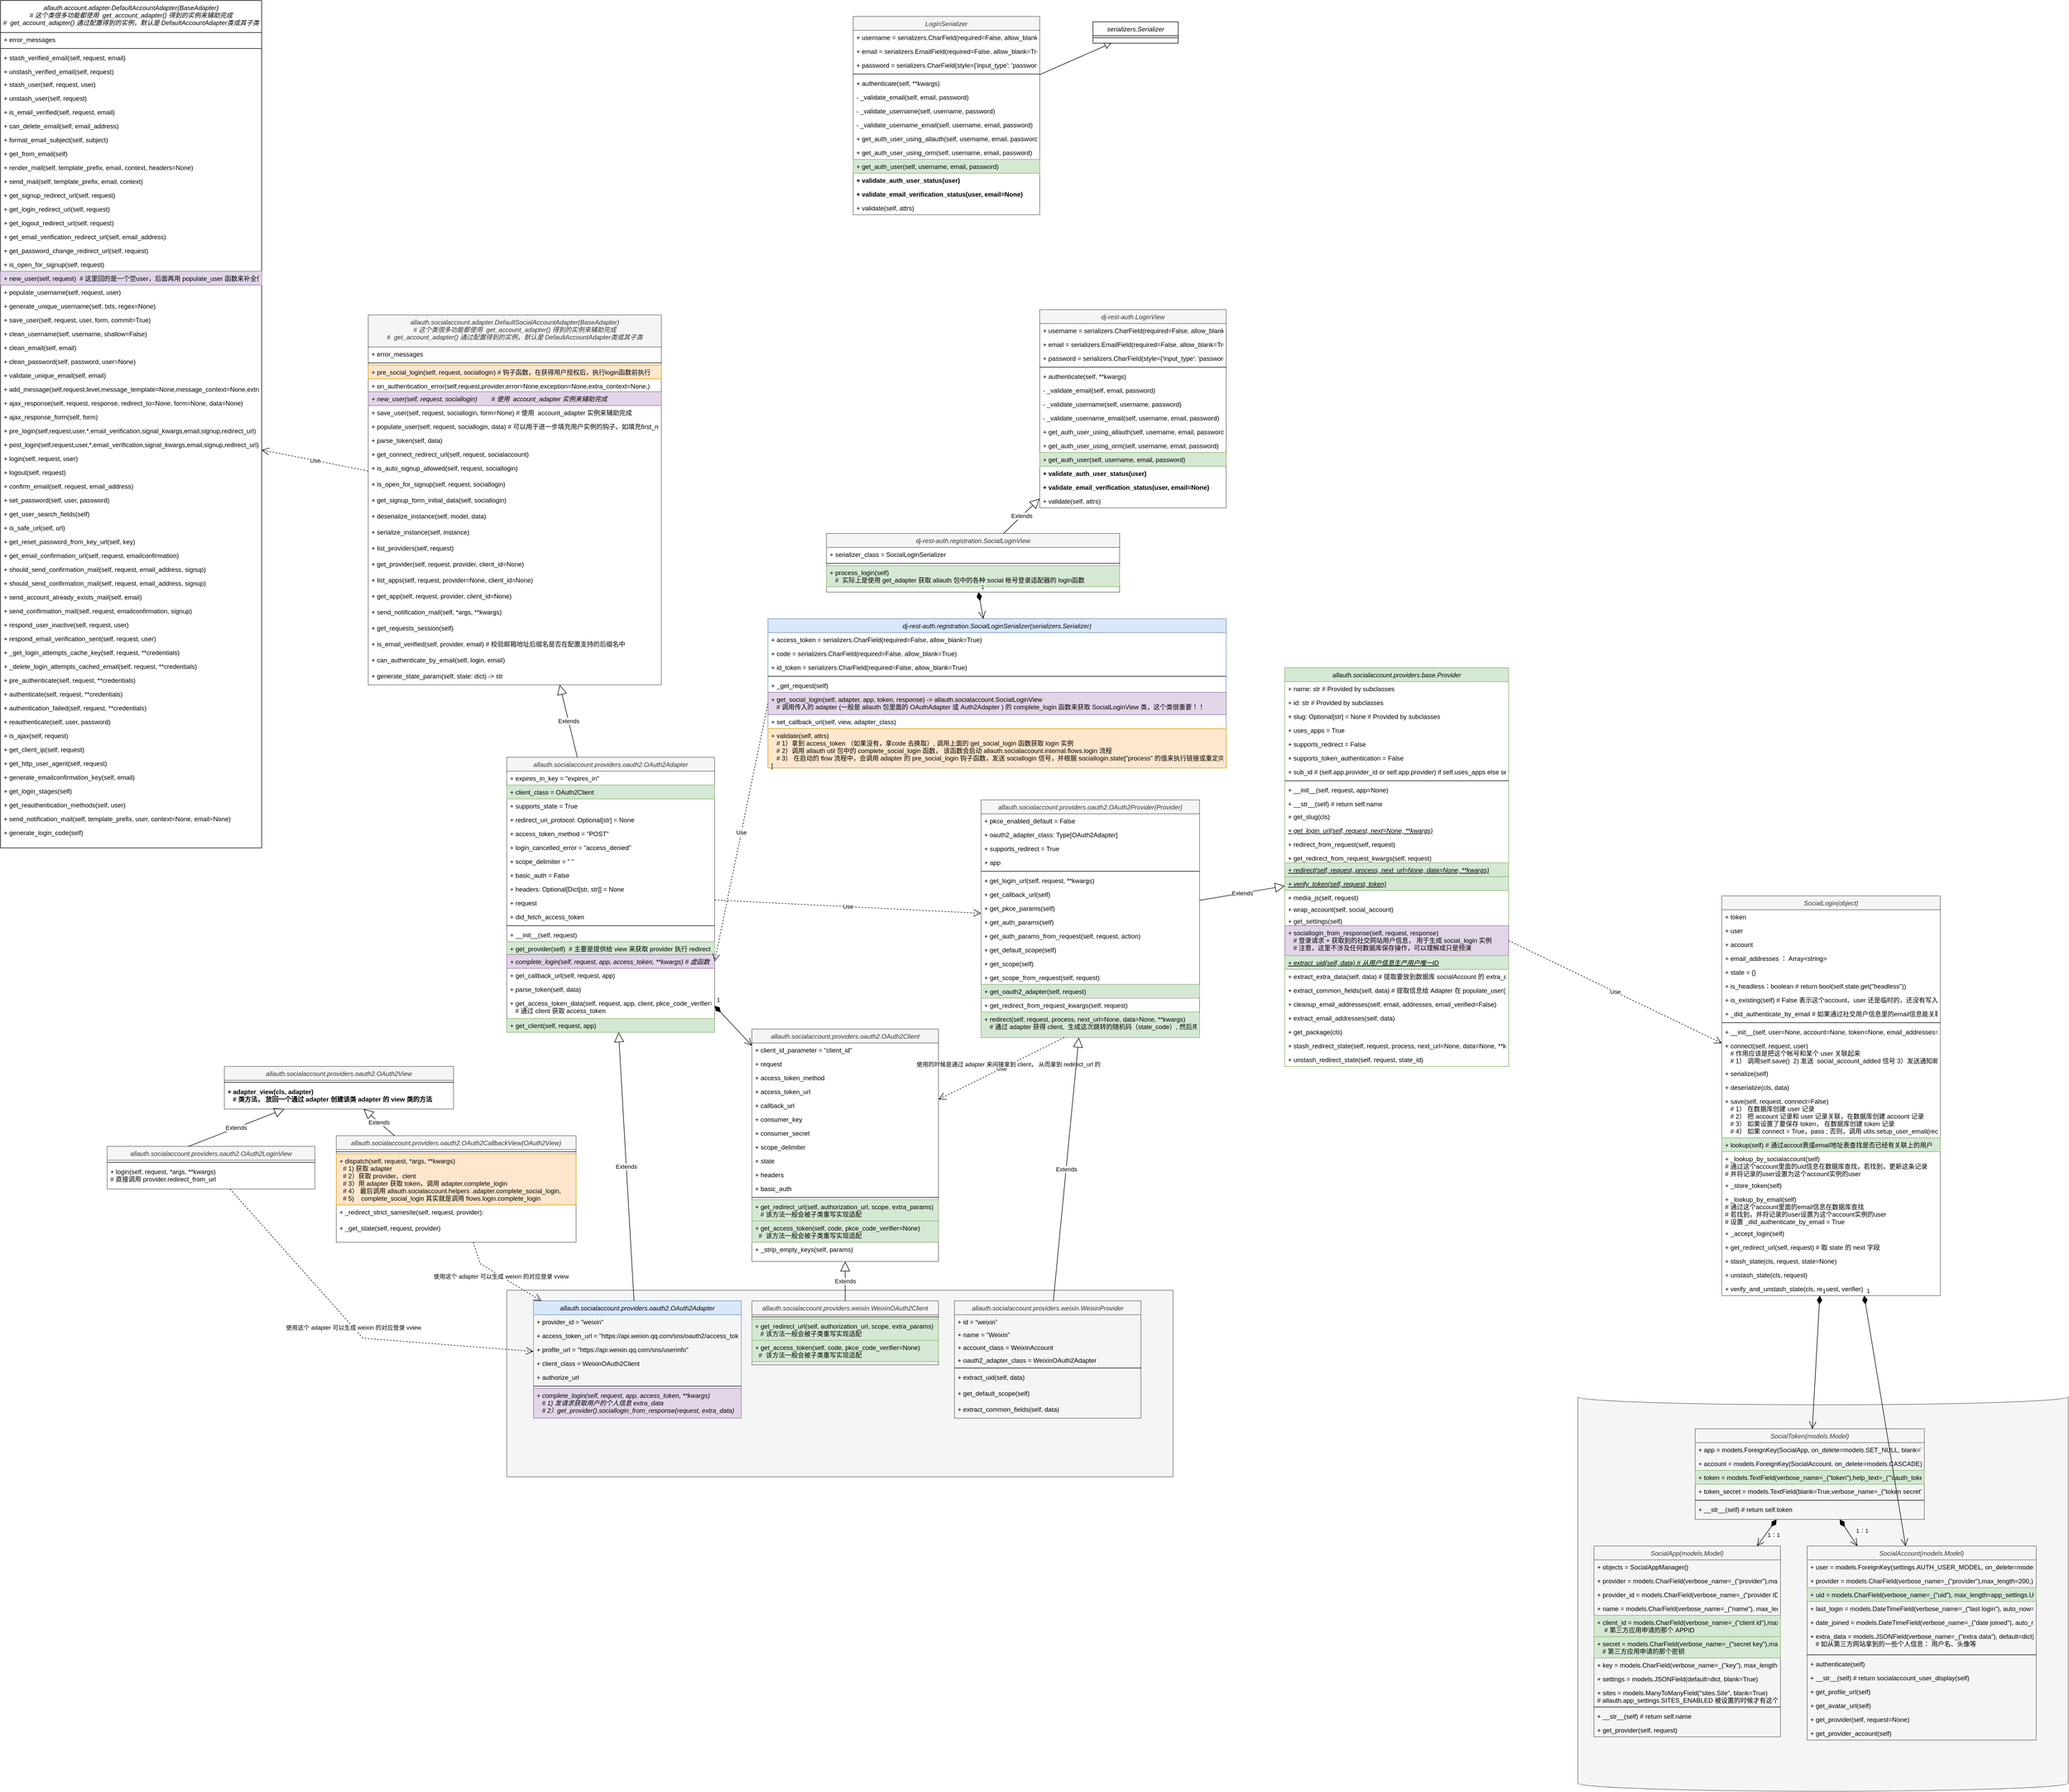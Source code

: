 <mxfile version="24.5.2" type="github">
  <diagram id="C5RBs43oDa-KdzZeNtuy" name="Page-1">
    <mxGraphModel dx="3767" dy="756" grid="1" gridSize="10" guides="1" tooltips="1" connect="1" arrows="1" fold="1" page="1" pageScale="1" pageWidth="827" pageHeight="1169" math="0" shadow="0">
      <root>
        <mxCell id="WIyWlLk6GJQsqaUBKTNV-0" />
        <mxCell id="WIyWlLk6GJQsqaUBKTNV-1" parent="WIyWlLk6GJQsqaUBKTNV-0" />
        <mxCell id="8jCcrjkgQkqPTFyG1G2x-243" value="" style="shape=cylinder3;whiteSpace=wrap;html=1;boundedLbl=1;backgroundOutline=1;size=15;lid=0;fillColor=#f5f5f5;strokeColor=#666666;fontColor=#333333;" vertex="1" parent="WIyWlLk6GJQsqaUBKTNV-1">
          <mxGeometry x="1120" y="2710" width="920" height="740" as="geometry" />
        </mxCell>
        <mxCell id="g372fgXqSMDqfa3k4_pN-215" value="" style="rounded=0;whiteSpace=wrap;html=1;fillColor=#f5f5f5;strokeColor=#666666;fontColor=#333333;" parent="WIyWlLk6GJQsqaUBKTNV-1" vertex="1">
          <mxGeometry x="-890" y="2510" width="1250" height="350" as="geometry" />
        </mxCell>
        <mxCell id="zkfFHV4jXpPFQw0GAbJ--0" value="serializers.Serializer" style="swimlane;fontStyle=2;align=center;verticalAlign=top;childLayout=stackLayout;horizontal=1;startSize=26;horizontalStack=0;resizeParent=1;resizeLast=0;collapsible=1;marginBottom=0;rounded=0;shadow=0;strokeWidth=1;" parent="WIyWlLk6GJQsqaUBKTNV-1" vertex="1">
          <mxGeometry x="210" y="130" width="160" height="40" as="geometry">
            <mxRectangle x="230" y="140" width="160" height="26" as="alternateBounds" />
          </mxGeometry>
        </mxCell>
        <mxCell id="zkfFHV4jXpPFQw0GAbJ--4" value="" style="line;html=1;strokeWidth=1;align=left;verticalAlign=middle;spacingTop=-1;spacingLeft=3;spacingRight=3;rotatable=0;labelPosition=right;points=[];portConstraint=eastwest;" parent="zkfFHV4jXpPFQw0GAbJ--0" vertex="1">
          <mxGeometry y="26" width="160" height="8" as="geometry" />
        </mxCell>
        <mxCell id="zkfFHV4jXpPFQw0GAbJ--6" value="LoginSerializer" style="swimlane;fontStyle=2;align=center;verticalAlign=top;childLayout=stackLayout;horizontal=1;startSize=26;horizontalStack=0;resizeParent=1;resizeLast=0;collapsible=1;marginBottom=0;rounded=0;shadow=0;strokeWidth=1;fillColor=#f5f5f5;fontColor=#333333;strokeColor=#666666;" parent="WIyWlLk6GJQsqaUBKTNV-1" vertex="1">
          <mxGeometry x="-240" y="120" width="350" height="372" as="geometry">
            <mxRectangle x="130" y="380" width="160" height="26" as="alternateBounds" />
          </mxGeometry>
        </mxCell>
        <mxCell id="zkfFHV4jXpPFQw0GAbJ--7" value="+ username = serializers.CharField(required=False, allow_blank=True)" style="text;align=left;verticalAlign=top;spacingLeft=4;spacingRight=4;overflow=hidden;rotatable=0;points=[[0,0.5],[1,0.5]];portConstraint=eastwest;" parent="zkfFHV4jXpPFQw0GAbJ--6" vertex="1">
          <mxGeometry y="26" width="350" height="26" as="geometry" />
        </mxCell>
        <mxCell id="zkfFHV4jXpPFQw0GAbJ--8" value="+ email = serializers.EmailField(required=False, allow_blank=True)" style="text;align=left;verticalAlign=top;spacingLeft=4;spacingRight=4;overflow=hidden;rotatable=0;points=[[0,0.5],[1,0.5]];portConstraint=eastwest;rounded=0;shadow=0;html=0;" parent="zkfFHV4jXpPFQw0GAbJ--6" vertex="1">
          <mxGeometry y="52" width="350" height="26" as="geometry" />
        </mxCell>
        <mxCell id="nbOR3NH2TwpOkKlbokiX-0" value="+ password = serializers.CharField(style={&#39;input_type&#39;: &#39;password&#39;})" style="text;align=left;verticalAlign=top;spacingLeft=4;spacingRight=4;overflow=hidden;rotatable=0;points=[[0,0.5],[1,0.5]];portConstraint=eastwest;rounded=0;shadow=0;html=0;" parent="zkfFHV4jXpPFQw0GAbJ--6" vertex="1">
          <mxGeometry y="78" width="350" height="26" as="geometry" />
        </mxCell>
        <mxCell id="zkfFHV4jXpPFQw0GAbJ--9" value="" style="line;html=1;strokeWidth=1;align=left;verticalAlign=middle;spacingTop=-1;spacingLeft=3;spacingRight=3;rotatable=0;labelPosition=right;points=[];portConstraint=eastwest;" parent="zkfFHV4jXpPFQw0GAbJ--6" vertex="1">
          <mxGeometry y="104" width="350" height="8" as="geometry" />
        </mxCell>
        <mxCell id="zkfFHV4jXpPFQw0GAbJ--11" value="+ authenticate(self, **kwargs)" style="text;align=left;verticalAlign=top;spacingLeft=4;spacingRight=4;overflow=hidden;rotatable=0;points=[[0,0.5],[1,0.5]];portConstraint=eastwest;" parent="zkfFHV4jXpPFQw0GAbJ--6" vertex="1">
          <mxGeometry y="112" width="350" height="26" as="geometry" />
        </mxCell>
        <mxCell id="nbOR3NH2TwpOkKlbokiX-1" value="- _validate_email(self, email, password)" style="text;align=left;verticalAlign=top;spacingLeft=4;spacingRight=4;overflow=hidden;rotatable=0;points=[[0,0.5],[1,0.5]];portConstraint=eastwest;" parent="zkfFHV4jXpPFQw0GAbJ--6" vertex="1">
          <mxGeometry y="138" width="350" height="26" as="geometry" />
        </mxCell>
        <mxCell id="nbOR3NH2TwpOkKlbokiX-2" value="- _validate_username(self, username, password)" style="text;align=left;verticalAlign=top;spacingLeft=4;spacingRight=4;overflow=hidden;rotatable=0;points=[[0,0.5],[1,0.5]];portConstraint=eastwest;" parent="zkfFHV4jXpPFQw0GAbJ--6" vertex="1">
          <mxGeometry y="164" width="350" height="26" as="geometry" />
        </mxCell>
        <mxCell id="nbOR3NH2TwpOkKlbokiX-3" value="- _validate_username_email(self, username, email, password)" style="text;align=left;verticalAlign=top;spacingLeft=4;spacingRight=4;overflow=hidden;rotatable=0;points=[[0,0.5],[1,0.5]];portConstraint=eastwest;" parent="zkfFHV4jXpPFQw0GAbJ--6" vertex="1">
          <mxGeometry y="190" width="350" height="26" as="geometry" />
        </mxCell>
        <mxCell id="nbOR3NH2TwpOkKlbokiX-4" value="+ get_auth_user_using_allauth(self, username, email, password)" style="text;align=left;verticalAlign=top;spacingLeft=4;spacingRight=4;overflow=hidden;rotatable=0;points=[[0,0.5],[1,0.5]];portConstraint=eastwest;" parent="zkfFHV4jXpPFQw0GAbJ--6" vertex="1">
          <mxGeometry y="216" width="350" height="26" as="geometry" />
        </mxCell>
        <mxCell id="nbOR3NH2TwpOkKlbokiX-5" value="+ get_auth_user_using_orm(self, username, email, password)" style="text;align=left;verticalAlign=top;spacingLeft=4;spacingRight=4;overflow=hidden;rotatable=0;points=[[0,0.5],[1,0.5]];portConstraint=eastwest;" parent="zkfFHV4jXpPFQw0GAbJ--6" vertex="1">
          <mxGeometry y="242" width="350" height="26" as="geometry" />
        </mxCell>
        <mxCell id="nbOR3NH2TwpOkKlbokiX-6" value="+ get_auth_user(self, username, email, password)" style="text;align=left;verticalAlign=top;spacingLeft=4;spacingRight=4;overflow=hidden;rotatable=0;points=[[0,0.5],[1,0.5]];portConstraint=eastwest;fillColor=#d5e8d4;strokeColor=#82b366;" parent="zkfFHV4jXpPFQw0GAbJ--6" vertex="1">
          <mxGeometry y="268" width="350" height="26" as="geometry" />
        </mxCell>
        <mxCell id="nbOR3NH2TwpOkKlbokiX-7" value="+ validate_auth_user_status(user)" style="text;align=left;verticalAlign=top;spacingLeft=4;spacingRight=4;overflow=hidden;rotatable=0;points=[[0,0.5],[1,0.5]];portConstraint=eastwest;fontStyle=1" parent="zkfFHV4jXpPFQw0GAbJ--6" vertex="1">
          <mxGeometry y="294" width="350" height="26" as="geometry" />
        </mxCell>
        <mxCell id="nbOR3NH2TwpOkKlbokiX-8" value="+ validate_email_verification_status(user, email=None)" style="text;align=left;verticalAlign=top;spacingLeft=4;spacingRight=4;overflow=hidden;rotatable=0;points=[[0,0.5],[1,0.5]];portConstraint=eastwest;fontStyle=1" parent="zkfFHV4jXpPFQw0GAbJ--6" vertex="1">
          <mxGeometry y="320" width="350" height="26" as="geometry" />
        </mxCell>
        <mxCell id="nbOR3NH2TwpOkKlbokiX-9" value="+ validate(self, attrs)" style="text;align=left;verticalAlign=top;spacingLeft=4;spacingRight=4;overflow=hidden;rotatable=0;points=[[0,0.5],[1,0.5]];portConstraint=eastwest;fontStyle=0" parent="zkfFHV4jXpPFQw0GAbJ--6" vertex="1">
          <mxGeometry y="346" width="350" height="26" as="geometry" />
        </mxCell>
        <mxCell id="zkfFHV4jXpPFQw0GAbJ--12" value="" style="endArrow=block;endSize=10;endFill=0;shadow=0;strokeWidth=1;rounded=0;elbow=vertical;" parent="WIyWlLk6GJQsqaUBKTNV-1" source="zkfFHV4jXpPFQw0GAbJ--6" target="zkfFHV4jXpPFQw0GAbJ--0" edge="1">
          <mxGeometry width="160" relative="1" as="geometry">
            <mxPoint x="200" y="203" as="sourcePoint" />
            <mxPoint x="200" y="203" as="targetPoint" />
          </mxGeometry>
        </mxCell>
        <mxCell id="g372fgXqSMDqfa3k4_pN-0" value="dj-rest-auth.LoginView" style="swimlane;fontStyle=2;align=center;verticalAlign=top;childLayout=stackLayout;horizontal=1;startSize=26;horizontalStack=0;resizeParent=1;resizeLast=0;collapsible=1;marginBottom=0;rounded=0;shadow=0;strokeWidth=1;fillColor=#f5f5f5;fontColor=#333333;strokeColor=#666666;" parent="WIyWlLk6GJQsqaUBKTNV-1" vertex="1">
          <mxGeometry x="110" y="670" width="350" height="372" as="geometry">
            <mxRectangle x="130" y="380" width="160" height="26" as="alternateBounds" />
          </mxGeometry>
        </mxCell>
        <mxCell id="g372fgXqSMDqfa3k4_pN-1" value="+ username = serializers.CharField(required=False, allow_blank=True)" style="text;align=left;verticalAlign=top;spacingLeft=4;spacingRight=4;overflow=hidden;rotatable=0;points=[[0,0.5],[1,0.5]];portConstraint=eastwest;" parent="g372fgXqSMDqfa3k4_pN-0" vertex="1">
          <mxGeometry y="26" width="350" height="26" as="geometry" />
        </mxCell>
        <mxCell id="g372fgXqSMDqfa3k4_pN-2" value="+ email = serializers.EmailField(required=False, allow_blank=True)" style="text;align=left;verticalAlign=top;spacingLeft=4;spacingRight=4;overflow=hidden;rotatable=0;points=[[0,0.5],[1,0.5]];portConstraint=eastwest;rounded=0;shadow=0;html=0;" parent="g372fgXqSMDqfa3k4_pN-0" vertex="1">
          <mxGeometry y="52" width="350" height="26" as="geometry" />
        </mxCell>
        <mxCell id="g372fgXqSMDqfa3k4_pN-3" value="+ password = serializers.CharField(style={&#39;input_type&#39;: &#39;password&#39;})" style="text;align=left;verticalAlign=top;spacingLeft=4;spacingRight=4;overflow=hidden;rotatable=0;points=[[0,0.5],[1,0.5]];portConstraint=eastwest;rounded=0;shadow=0;html=0;" parent="g372fgXqSMDqfa3k4_pN-0" vertex="1">
          <mxGeometry y="78" width="350" height="26" as="geometry" />
        </mxCell>
        <mxCell id="g372fgXqSMDqfa3k4_pN-4" value="" style="line;html=1;strokeWidth=1;align=left;verticalAlign=middle;spacingTop=-1;spacingLeft=3;spacingRight=3;rotatable=0;labelPosition=right;points=[];portConstraint=eastwest;" parent="g372fgXqSMDqfa3k4_pN-0" vertex="1">
          <mxGeometry y="104" width="350" height="8" as="geometry" />
        </mxCell>
        <mxCell id="g372fgXqSMDqfa3k4_pN-5" value="+ authenticate(self, **kwargs)" style="text;align=left;verticalAlign=top;spacingLeft=4;spacingRight=4;overflow=hidden;rotatable=0;points=[[0,0.5],[1,0.5]];portConstraint=eastwest;" parent="g372fgXqSMDqfa3k4_pN-0" vertex="1">
          <mxGeometry y="112" width="350" height="26" as="geometry" />
        </mxCell>
        <mxCell id="g372fgXqSMDqfa3k4_pN-6" value="- _validate_email(self, email, password)" style="text;align=left;verticalAlign=top;spacingLeft=4;spacingRight=4;overflow=hidden;rotatable=0;points=[[0,0.5],[1,0.5]];portConstraint=eastwest;" parent="g372fgXqSMDqfa3k4_pN-0" vertex="1">
          <mxGeometry y="138" width="350" height="26" as="geometry" />
        </mxCell>
        <mxCell id="g372fgXqSMDqfa3k4_pN-7" value="- _validate_username(self, username, password)" style="text;align=left;verticalAlign=top;spacingLeft=4;spacingRight=4;overflow=hidden;rotatable=0;points=[[0,0.5],[1,0.5]];portConstraint=eastwest;" parent="g372fgXqSMDqfa3k4_pN-0" vertex="1">
          <mxGeometry y="164" width="350" height="26" as="geometry" />
        </mxCell>
        <mxCell id="g372fgXqSMDqfa3k4_pN-8" value="- _validate_username_email(self, username, email, password)" style="text;align=left;verticalAlign=top;spacingLeft=4;spacingRight=4;overflow=hidden;rotatable=0;points=[[0,0.5],[1,0.5]];portConstraint=eastwest;" parent="g372fgXqSMDqfa3k4_pN-0" vertex="1">
          <mxGeometry y="190" width="350" height="26" as="geometry" />
        </mxCell>
        <mxCell id="g372fgXqSMDqfa3k4_pN-9" value="+ get_auth_user_using_allauth(self, username, email, password)" style="text;align=left;verticalAlign=top;spacingLeft=4;spacingRight=4;overflow=hidden;rotatable=0;points=[[0,0.5],[1,0.5]];portConstraint=eastwest;" parent="g372fgXqSMDqfa3k4_pN-0" vertex="1">
          <mxGeometry y="216" width="350" height="26" as="geometry" />
        </mxCell>
        <mxCell id="g372fgXqSMDqfa3k4_pN-10" value="+ get_auth_user_using_orm(self, username, email, password)" style="text;align=left;verticalAlign=top;spacingLeft=4;spacingRight=4;overflow=hidden;rotatable=0;points=[[0,0.5],[1,0.5]];portConstraint=eastwest;" parent="g372fgXqSMDqfa3k4_pN-0" vertex="1">
          <mxGeometry y="242" width="350" height="26" as="geometry" />
        </mxCell>
        <mxCell id="g372fgXqSMDqfa3k4_pN-11" value="+ get_auth_user(self, username, email, password)" style="text;align=left;verticalAlign=top;spacingLeft=4;spacingRight=4;overflow=hidden;rotatable=0;points=[[0,0.5],[1,0.5]];portConstraint=eastwest;fillColor=#d5e8d4;strokeColor=#82b366;" parent="g372fgXqSMDqfa3k4_pN-0" vertex="1">
          <mxGeometry y="268" width="350" height="26" as="geometry" />
        </mxCell>
        <mxCell id="g372fgXqSMDqfa3k4_pN-12" value="+ validate_auth_user_status(user)" style="text;align=left;verticalAlign=top;spacingLeft=4;spacingRight=4;overflow=hidden;rotatable=0;points=[[0,0.5],[1,0.5]];portConstraint=eastwest;fontStyle=1" parent="g372fgXqSMDqfa3k4_pN-0" vertex="1">
          <mxGeometry y="294" width="350" height="26" as="geometry" />
        </mxCell>
        <mxCell id="g372fgXqSMDqfa3k4_pN-13" value="+ validate_email_verification_status(user, email=None)" style="text;align=left;verticalAlign=top;spacingLeft=4;spacingRight=4;overflow=hidden;rotatable=0;points=[[0,0.5],[1,0.5]];portConstraint=eastwest;fontStyle=1" parent="g372fgXqSMDqfa3k4_pN-0" vertex="1">
          <mxGeometry y="320" width="350" height="26" as="geometry" />
        </mxCell>
        <mxCell id="g372fgXqSMDqfa3k4_pN-14" value="+ validate(self, attrs)" style="text;align=left;verticalAlign=top;spacingLeft=4;spacingRight=4;overflow=hidden;rotatable=0;points=[[0,0.5],[1,0.5]];portConstraint=eastwest;fontStyle=0" parent="g372fgXqSMDqfa3k4_pN-0" vertex="1">
          <mxGeometry y="346" width="350" height="26" as="geometry" />
        </mxCell>
        <mxCell id="g372fgXqSMDqfa3k4_pN-15" value="dj-rest-auth.registration.SocialLoginView" style="swimlane;fontStyle=2;align=center;verticalAlign=top;childLayout=stackLayout;horizontal=1;startSize=26;horizontalStack=0;resizeParent=1;resizeLast=0;collapsible=1;marginBottom=0;rounded=0;shadow=0;strokeWidth=1;fillColor=#f5f5f5;fontColor=#333333;strokeColor=#666666;" parent="WIyWlLk6GJQsqaUBKTNV-1" vertex="1">
          <mxGeometry x="-290" y="1090" width="550" height="110" as="geometry">
            <mxRectangle x="130" y="380" width="160" height="26" as="alternateBounds" />
          </mxGeometry>
        </mxCell>
        <mxCell id="g372fgXqSMDqfa3k4_pN-16" value="+ serializer_class = SocialLoginSerializer" style="text;align=left;verticalAlign=top;spacingLeft=4;spacingRight=4;overflow=hidden;rotatable=0;points=[[0,0.5],[1,0.5]];portConstraint=eastwest;" parent="g372fgXqSMDqfa3k4_pN-15" vertex="1">
          <mxGeometry y="26" width="550" height="26" as="geometry" />
        </mxCell>
        <mxCell id="g372fgXqSMDqfa3k4_pN-19" value="" style="line;html=1;strokeWidth=1;align=left;verticalAlign=middle;spacingTop=-1;spacingLeft=3;spacingRight=3;rotatable=0;labelPosition=right;points=[];portConstraint=eastwest;" parent="g372fgXqSMDqfa3k4_pN-15" vertex="1">
          <mxGeometry y="52" width="550" height="8" as="geometry" />
        </mxCell>
        <mxCell id="g372fgXqSMDqfa3k4_pN-20" value="+ process_login(self)&#xa;   #  实际上是使用 get_adapter 获取 allauth 包中的各种 social 帐号登录适配器的 login函数" style="text;align=left;verticalAlign=top;spacingLeft=4;spacingRight=4;overflow=hidden;rotatable=0;points=[[0,0.5],[1,0.5]];portConstraint=eastwest;fillColor=#d5e8d4;strokeColor=#82b366;" parent="g372fgXqSMDqfa3k4_pN-15" vertex="1">
          <mxGeometry y="60" width="550" height="40" as="geometry" />
        </mxCell>
        <mxCell id="g372fgXqSMDqfa3k4_pN-31" value="Extends" style="endArrow=block;endSize=16;endFill=0;html=1;rounded=0;" parent="WIyWlLk6GJQsqaUBKTNV-1" source="g372fgXqSMDqfa3k4_pN-15" target="g372fgXqSMDqfa3k4_pN-0" edge="1">
          <mxGeometry width="160" relative="1" as="geometry">
            <mxPoint x="130" y="1140" as="sourcePoint" />
            <mxPoint x="290" y="1140" as="targetPoint" />
          </mxGeometry>
        </mxCell>
        <mxCell id="g372fgXqSMDqfa3k4_pN-32" value="dj-rest-auth.registration.SocialLoginSerializer(serializers.Serializer)" style="swimlane;fontStyle=2;align=center;verticalAlign=top;childLayout=stackLayout;horizontal=1;startSize=26;horizontalStack=0;resizeParent=1;resizeLast=0;collapsible=1;marginBottom=0;rounded=0;shadow=0;strokeWidth=1;fillColor=#dae8fc;strokeColor=#6c8ebf;" parent="WIyWlLk6GJQsqaUBKTNV-1" vertex="1">
          <mxGeometry x="-400" y="1250" width="860" height="280" as="geometry">
            <mxRectangle x="130" y="380" width="160" height="26" as="alternateBounds" />
          </mxGeometry>
        </mxCell>
        <mxCell id="g372fgXqSMDqfa3k4_pN-33" value="+ access_token = serializers.CharField(required=False, allow_blank=True)" style="text;align=left;verticalAlign=top;spacingLeft=4;spacingRight=4;overflow=hidden;rotatable=0;points=[[0,0.5],[1,0.5]];portConstraint=eastwest;" parent="g372fgXqSMDqfa3k4_pN-32" vertex="1">
          <mxGeometry y="26" width="860" height="26" as="geometry" />
        </mxCell>
        <mxCell id="g372fgXqSMDqfa3k4_pN-40" value="+ code = serializers.CharField(required=False, allow_blank=True)" style="text;align=left;verticalAlign=top;spacingLeft=4;spacingRight=4;overflow=hidden;rotatable=0;points=[[0,0.5],[1,0.5]];portConstraint=eastwest;" parent="g372fgXqSMDqfa3k4_pN-32" vertex="1">
          <mxGeometry y="52" width="860" height="26" as="geometry" />
        </mxCell>
        <mxCell id="g372fgXqSMDqfa3k4_pN-41" value="+ id_token = serializers.CharField(required=False, allow_blank=True)" style="text;align=left;verticalAlign=top;spacingLeft=4;spacingRight=4;overflow=hidden;rotatable=0;points=[[0,0.5],[1,0.5]];portConstraint=eastwest;" parent="g372fgXqSMDqfa3k4_pN-32" vertex="1">
          <mxGeometry y="78" width="860" height="26" as="geometry" />
        </mxCell>
        <mxCell id="g372fgXqSMDqfa3k4_pN-34" value="" style="line;html=1;strokeWidth=1;align=left;verticalAlign=middle;spacingTop=-1;spacingLeft=3;spacingRight=3;rotatable=0;labelPosition=right;points=[];portConstraint=eastwest;" parent="g372fgXqSMDqfa3k4_pN-32" vertex="1">
          <mxGeometry y="104" width="860" height="8" as="geometry" />
        </mxCell>
        <mxCell id="g372fgXqSMDqfa3k4_pN-42" value="+ _get_request(self)" style="text;align=left;verticalAlign=top;spacingLeft=4;spacingRight=4;overflow=hidden;rotatable=0;points=[[0,0.5],[1,0.5]];portConstraint=eastwest;" parent="g372fgXqSMDqfa3k4_pN-32" vertex="1">
          <mxGeometry y="112" width="860" height="26" as="geometry" />
        </mxCell>
        <mxCell id="g372fgXqSMDqfa3k4_pN-43" value="+ get_social_login(self, adapter, app, token, response) -&gt; allauth.socialaccount.SocialLoginView&#xa;   # 调用传入的 adapter (一般是 allauth 包里面的 OAuthAdapter 或 Auth2Adapter ) 的 complete_login 函数来获取 SocialLoginView 类，这个类很重要！！" style="text;align=left;verticalAlign=top;spacingLeft=4;spacingRight=4;overflow=hidden;rotatable=0;points=[[0,0.5],[1,0.5]];portConstraint=eastwest;fillColor=#e1d5e7;strokeColor=#9673a6;" parent="g372fgXqSMDqfa3k4_pN-32" vertex="1">
          <mxGeometry y="138" width="860" height="42" as="geometry" />
        </mxCell>
        <mxCell id="g372fgXqSMDqfa3k4_pN-44" value="+ set_callback_url(self, view, adapter_class)" style="text;align=left;verticalAlign=top;spacingLeft=4;spacingRight=4;overflow=hidden;rotatable=0;points=[[0,0.5],[1,0.5]];portConstraint=eastwest;" parent="g372fgXqSMDqfa3k4_pN-32" vertex="1">
          <mxGeometry y="180" width="860" height="26" as="geometry" />
        </mxCell>
        <mxCell id="g372fgXqSMDqfa3k4_pN-45" value="+ validate(self, attrs) &#xa;   # 1）拿到 access_token （如果没有，拿code 去换取）, 调用上面的 get_social_login 函数获取 login 实例&#xa;   # 2）调用 allauth util 包中的 complete_social_login 函数， 该函数会启动 allauth.socialaccount.internal.flows.login 流程&#xa;   # 3） 在启动的 flow 流程中，会调用 adapter 的 pre_social_login 钩子函数，发送 sociallogin 信号，并根据 sociallogin.state[&quot;process&quot; 的值来执行链接或重定向或者登录&#xa;]" style="text;align=left;verticalAlign=top;spacingLeft=4;spacingRight=4;overflow=hidden;rotatable=0;points=[[0,0.5],[1,0.5]];portConstraint=eastwest;fillColor=#ffe6cc;strokeColor=#d79b00;" parent="g372fgXqSMDqfa3k4_pN-32" vertex="1">
          <mxGeometry y="206" width="860" height="74" as="geometry" />
        </mxCell>
        <mxCell id="g372fgXqSMDqfa3k4_pN-46" value="1" style="endArrow=open;html=1;endSize=12;startArrow=diamondThin;startSize=14;startFill=1;align=left;verticalAlign=bottom;rounded=0;" parent="WIyWlLk6GJQsqaUBKTNV-1" source="g372fgXqSMDqfa3k4_pN-15" target="g372fgXqSMDqfa3k4_pN-32" edge="1">
          <mxGeometry x="-1" y="3" relative="1" as="geometry">
            <mxPoint x="-210" y="1170" as="sourcePoint" />
            <mxPoint x="-50" y="1170" as="targetPoint" />
          </mxGeometry>
        </mxCell>
        <mxCell id="g372fgXqSMDqfa3k4_pN-47" value="allauth.socialaccount.providers.oauth2.OAuth2Client" style="swimlane;fontStyle=2;align=center;verticalAlign=top;childLayout=stackLayout;horizontal=1;startSize=26;horizontalStack=0;resizeParent=1;resizeLast=0;collapsible=1;marginBottom=0;rounded=0;shadow=0;strokeWidth=1;fillColor=#f5f5f5;fontColor=#333333;strokeColor=#666666;" parent="WIyWlLk6GJQsqaUBKTNV-1" vertex="1">
          <mxGeometry x="-430" y="2020" width="350" height="436" as="geometry">
            <mxRectangle x="130" y="380" width="160" height="26" as="alternateBounds" />
          </mxGeometry>
        </mxCell>
        <mxCell id="g372fgXqSMDqfa3k4_pN-48" value="+ client_id_parameter = &quot;client_id&quot;" style="text;align=left;verticalAlign=top;spacingLeft=4;spacingRight=4;overflow=hidden;rotatable=0;points=[[0,0.5],[1,0.5]];portConstraint=eastwest;" parent="g372fgXqSMDqfa3k4_pN-47" vertex="1">
          <mxGeometry y="26" width="350" height="26" as="geometry" />
        </mxCell>
        <mxCell id="g372fgXqSMDqfa3k4_pN-49" value="+ request" style="text;align=left;verticalAlign=top;spacingLeft=4;spacingRight=4;overflow=hidden;rotatable=0;points=[[0,0.5],[1,0.5]];portConstraint=eastwest;" parent="g372fgXqSMDqfa3k4_pN-47" vertex="1">
          <mxGeometry y="52" width="350" height="26" as="geometry" />
        </mxCell>
        <mxCell id="g372fgXqSMDqfa3k4_pN-50" value="+ access_token_method" style="text;align=left;verticalAlign=top;spacingLeft=4;spacingRight=4;overflow=hidden;rotatable=0;points=[[0,0.5],[1,0.5]];portConstraint=eastwest;" parent="g372fgXqSMDqfa3k4_pN-47" vertex="1">
          <mxGeometry y="78" width="350" height="26" as="geometry" />
        </mxCell>
        <mxCell id="g372fgXqSMDqfa3k4_pN-56" value="+ access_token_url" style="text;align=left;verticalAlign=top;spacingLeft=4;spacingRight=4;overflow=hidden;rotatable=0;points=[[0,0.5],[1,0.5]];portConstraint=eastwest;" parent="g372fgXqSMDqfa3k4_pN-47" vertex="1">
          <mxGeometry y="104" width="350" height="26" as="geometry" />
        </mxCell>
        <mxCell id="g372fgXqSMDqfa3k4_pN-57" value="+ callback_url" style="text;align=left;verticalAlign=top;spacingLeft=4;spacingRight=4;overflow=hidden;rotatable=0;points=[[0,0.5],[1,0.5]];portConstraint=eastwest;" parent="g372fgXqSMDqfa3k4_pN-47" vertex="1">
          <mxGeometry y="130" width="350" height="26" as="geometry" />
        </mxCell>
        <mxCell id="g372fgXqSMDqfa3k4_pN-58" value="+ consumer_key" style="text;align=left;verticalAlign=top;spacingLeft=4;spacingRight=4;overflow=hidden;rotatable=0;points=[[0,0.5],[1,0.5]];portConstraint=eastwest;" parent="g372fgXqSMDqfa3k4_pN-47" vertex="1">
          <mxGeometry y="156" width="350" height="26" as="geometry" />
        </mxCell>
        <mxCell id="g372fgXqSMDqfa3k4_pN-59" value="+ consumer_secret" style="text;align=left;verticalAlign=top;spacingLeft=4;spacingRight=4;overflow=hidden;rotatable=0;points=[[0,0.5],[1,0.5]];portConstraint=eastwest;" parent="g372fgXqSMDqfa3k4_pN-47" vertex="1">
          <mxGeometry y="182" width="350" height="26" as="geometry" />
        </mxCell>
        <mxCell id="g372fgXqSMDqfa3k4_pN-60" value="+ scope_delimiter" style="text;align=left;verticalAlign=top;spacingLeft=4;spacingRight=4;overflow=hidden;rotatable=0;points=[[0,0.5],[1,0.5]];portConstraint=eastwest;" parent="g372fgXqSMDqfa3k4_pN-47" vertex="1">
          <mxGeometry y="208" width="350" height="26" as="geometry" />
        </mxCell>
        <mxCell id="g372fgXqSMDqfa3k4_pN-61" value="+ state" style="text;align=left;verticalAlign=top;spacingLeft=4;spacingRight=4;overflow=hidden;rotatable=0;points=[[0,0.5],[1,0.5]];portConstraint=eastwest;" parent="g372fgXqSMDqfa3k4_pN-47" vertex="1">
          <mxGeometry y="234" width="350" height="26" as="geometry" />
        </mxCell>
        <mxCell id="g372fgXqSMDqfa3k4_pN-62" value="+ headers" style="text;align=left;verticalAlign=top;spacingLeft=4;spacingRight=4;overflow=hidden;rotatable=0;points=[[0,0.5],[1,0.5]];portConstraint=eastwest;" parent="g372fgXqSMDqfa3k4_pN-47" vertex="1">
          <mxGeometry y="260" width="350" height="26" as="geometry" />
        </mxCell>
        <mxCell id="g372fgXqSMDqfa3k4_pN-63" value="+ basic_auth" style="text;align=left;verticalAlign=top;spacingLeft=4;spacingRight=4;overflow=hidden;rotatable=0;points=[[0,0.5],[1,0.5]];portConstraint=eastwest;" parent="g372fgXqSMDqfa3k4_pN-47" vertex="1">
          <mxGeometry y="286" width="350" height="26" as="geometry" />
        </mxCell>
        <mxCell id="g372fgXqSMDqfa3k4_pN-51" value="" style="line;html=1;strokeWidth=1;align=left;verticalAlign=middle;spacingTop=-1;spacingLeft=3;spacingRight=3;rotatable=0;labelPosition=right;points=[];portConstraint=eastwest;" parent="g372fgXqSMDqfa3k4_pN-47" vertex="1">
          <mxGeometry y="312" width="350" height="8" as="geometry" />
        </mxCell>
        <mxCell id="g372fgXqSMDqfa3k4_pN-52" value="+ get_redirect_url(self, authorization_url, scope, extra_params)&#xa;   # 该方法一般会被子类重写实现适配" style="text;align=left;verticalAlign=top;spacingLeft=4;spacingRight=4;overflow=hidden;rotatable=0;points=[[0,0.5],[1,0.5]];portConstraint=eastwest;fillColor=#d5e8d4;strokeColor=#82b366;" parent="g372fgXqSMDqfa3k4_pN-47" vertex="1">
          <mxGeometry y="320" width="350" height="40" as="geometry" />
        </mxCell>
        <mxCell id="g372fgXqSMDqfa3k4_pN-53" value="+ get_access_token(self, code, pkce_code_verifier=None)&#xa;  #  该方法一般会被子类重写实现适配&#xa;" style="text;align=left;verticalAlign=top;spacingLeft=4;spacingRight=4;overflow=hidden;rotatable=0;points=[[0,0.5],[1,0.5]];portConstraint=eastwest;fillColor=#d5e8d4;strokeColor=#82b366;" parent="g372fgXqSMDqfa3k4_pN-47" vertex="1">
          <mxGeometry y="360" width="350" height="40" as="geometry" />
        </mxCell>
        <mxCell id="g372fgXqSMDqfa3k4_pN-54" value="+ _strip_empty_keys(self, params)" style="text;align=left;verticalAlign=top;spacingLeft=4;spacingRight=4;overflow=hidden;rotatable=0;points=[[0,0.5],[1,0.5]];portConstraint=eastwest;" parent="g372fgXqSMDqfa3k4_pN-47" vertex="1">
          <mxGeometry y="400" width="350" height="26" as="geometry" />
        </mxCell>
        <mxCell id="g372fgXqSMDqfa3k4_pN-64" value="allauth.socialaccount.providers.oauth2.OAuth2Provider(Provider)" style="swimlane;fontStyle=2;align=center;verticalAlign=top;childLayout=stackLayout;horizontal=1;startSize=26;horizontalStack=0;resizeParent=1;resizeLast=0;collapsible=1;marginBottom=0;rounded=0;shadow=0;strokeWidth=1;fillColor=#f5f5f5;fontColor=#333333;strokeColor=#666666;" parent="WIyWlLk6GJQsqaUBKTNV-1" vertex="1">
          <mxGeometry y="1590" width="410" height="446" as="geometry">
            <mxRectangle x="130" y="380" width="160" height="26" as="alternateBounds" />
          </mxGeometry>
        </mxCell>
        <mxCell id="g372fgXqSMDqfa3k4_pN-65" value="+ pkce_enabled_default = False" style="text;align=left;verticalAlign=top;spacingLeft=4;spacingRight=4;overflow=hidden;rotatable=0;points=[[0,0.5],[1,0.5]];portConstraint=eastwest;" parent="g372fgXqSMDqfa3k4_pN-64" vertex="1">
          <mxGeometry y="26" width="410" height="26" as="geometry" />
        </mxCell>
        <mxCell id="g372fgXqSMDqfa3k4_pN-66" value="+ oauth2_adapter_class: Type[OAuth2Adapter]" style="text;align=left;verticalAlign=top;spacingLeft=4;spacingRight=4;overflow=hidden;rotatable=0;points=[[0,0.5],[1,0.5]];portConstraint=eastwest;" parent="g372fgXqSMDqfa3k4_pN-64" vertex="1">
          <mxGeometry y="52" width="410" height="26" as="geometry" />
        </mxCell>
        <mxCell id="g372fgXqSMDqfa3k4_pN-67" value="+ supports_redirect = True" style="text;align=left;verticalAlign=top;spacingLeft=4;spacingRight=4;overflow=hidden;rotatable=0;points=[[0,0.5],[1,0.5]];portConstraint=eastwest;" parent="g372fgXqSMDqfa3k4_pN-64" vertex="1">
          <mxGeometry y="78" width="410" height="26" as="geometry" />
        </mxCell>
        <mxCell id="g372fgXqSMDqfa3k4_pN-164" value="+ app" style="text;align=left;verticalAlign=top;spacingLeft=4;spacingRight=4;overflow=hidden;rotatable=0;points=[[0,0.5],[1,0.5]];portConstraint=eastwest;" parent="g372fgXqSMDqfa3k4_pN-64" vertex="1">
          <mxGeometry y="104" width="410" height="26" as="geometry" />
        </mxCell>
        <mxCell id="g372fgXqSMDqfa3k4_pN-76" value="" style="line;html=1;strokeWidth=1;align=left;verticalAlign=middle;spacingTop=-1;spacingLeft=3;spacingRight=3;rotatable=0;labelPosition=right;points=[];portConstraint=eastwest;" parent="g372fgXqSMDqfa3k4_pN-64" vertex="1">
          <mxGeometry y="130" width="410" height="8" as="geometry" />
        </mxCell>
        <mxCell id="g372fgXqSMDqfa3k4_pN-77" value="+ get_login_url(self, request, **kwargs)" style="text;align=left;verticalAlign=top;spacingLeft=4;spacingRight=4;overflow=hidden;rotatable=0;points=[[0,0.5],[1,0.5]];portConstraint=eastwest;" parent="g372fgXqSMDqfa3k4_pN-64" vertex="1">
          <mxGeometry y="138" width="410" height="26" as="geometry" />
        </mxCell>
        <mxCell id="g372fgXqSMDqfa3k4_pN-80" value="+ get_callback_url(self)" style="text;align=left;verticalAlign=top;spacingLeft=4;spacingRight=4;overflow=hidden;rotatable=0;points=[[0,0.5],[1,0.5]];portConstraint=eastwest;" parent="g372fgXqSMDqfa3k4_pN-64" vertex="1">
          <mxGeometry y="164" width="410" height="26" as="geometry" />
        </mxCell>
        <mxCell id="g372fgXqSMDqfa3k4_pN-81" value="+ get_pkce_params(self)" style="text;align=left;verticalAlign=top;spacingLeft=4;spacingRight=4;overflow=hidden;rotatable=0;points=[[0,0.5],[1,0.5]];portConstraint=eastwest;" parent="g372fgXqSMDqfa3k4_pN-64" vertex="1">
          <mxGeometry y="190" width="410" height="26" as="geometry" />
        </mxCell>
        <mxCell id="g372fgXqSMDqfa3k4_pN-82" value="+ get_auth_params(self)" style="text;align=left;verticalAlign=top;spacingLeft=4;spacingRight=4;overflow=hidden;rotatable=0;points=[[0,0.5],[1,0.5]];portConstraint=eastwest;" parent="g372fgXqSMDqfa3k4_pN-64" vertex="1">
          <mxGeometry y="216" width="410" height="26" as="geometry" />
        </mxCell>
        <mxCell id="g372fgXqSMDqfa3k4_pN-83" value="+ get_auth_params_from_request(self, request, action)" style="text;align=left;verticalAlign=top;spacingLeft=4;spacingRight=4;overflow=hidden;rotatable=0;points=[[0,0.5],[1,0.5]];portConstraint=eastwest;" parent="g372fgXqSMDqfa3k4_pN-64" vertex="1">
          <mxGeometry y="242" width="410" height="26" as="geometry" />
        </mxCell>
        <mxCell id="g372fgXqSMDqfa3k4_pN-84" value="+ get_default_scope(self)" style="text;align=left;verticalAlign=top;spacingLeft=4;spacingRight=4;overflow=hidden;rotatable=0;points=[[0,0.5],[1,0.5]];portConstraint=eastwest;" parent="g372fgXqSMDqfa3k4_pN-64" vertex="1">
          <mxGeometry y="268" width="410" height="26" as="geometry" />
        </mxCell>
        <mxCell id="g372fgXqSMDqfa3k4_pN-85" value="+ get_scope(self)" style="text;align=left;verticalAlign=top;spacingLeft=4;spacingRight=4;overflow=hidden;rotatable=0;points=[[0,0.5],[1,0.5]];portConstraint=eastwest;" parent="g372fgXqSMDqfa3k4_pN-64" vertex="1">
          <mxGeometry y="294" width="410" height="26" as="geometry" />
        </mxCell>
        <mxCell id="g372fgXqSMDqfa3k4_pN-86" value="+ get_scope_from_request(self, request)" style="text;align=left;verticalAlign=top;spacingLeft=4;spacingRight=4;overflow=hidden;rotatable=0;points=[[0,0.5],[1,0.5]];portConstraint=eastwest;" parent="g372fgXqSMDqfa3k4_pN-64" vertex="1">
          <mxGeometry y="320" width="410" height="26" as="geometry" />
        </mxCell>
        <mxCell id="g372fgXqSMDqfa3k4_pN-87" value="+ get_oauth2_adapter(self, request)" style="text;align=left;verticalAlign=top;spacingLeft=4;spacingRight=4;overflow=hidden;rotatable=0;points=[[0,0.5],[1,0.5]];portConstraint=eastwest;fillColor=#d5e8d4;strokeColor=#82b366;" parent="g372fgXqSMDqfa3k4_pN-64" vertex="1">
          <mxGeometry y="346" width="410" height="26" as="geometry" />
        </mxCell>
        <mxCell id="g372fgXqSMDqfa3k4_pN-88" value="+ get_redirect_from_request_kwargs(self, request)" style="text;align=left;verticalAlign=top;spacingLeft=4;spacingRight=4;overflow=hidden;rotatable=0;points=[[0,0.5],[1,0.5]];portConstraint=eastwest;" parent="g372fgXqSMDqfa3k4_pN-64" vertex="1">
          <mxGeometry y="372" width="410" height="26" as="geometry" />
        </mxCell>
        <mxCell id="g372fgXqSMDqfa3k4_pN-89" value="+ redirect(self, request, process, next_url=None, data=None, **kwargs)&#xa;   # 通过 adapter 获得 client,  生成这次跳转的随机码（state_code）, 然后用 client 执行重定向" style="text;align=left;verticalAlign=top;spacingLeft=4;spacingRight=4;overflow=hidden;rotatable=0;points=[[0,0.5],[1,0.5]];portConstraint=eastwest;fillColor=#d5e8d4;strokeColor=#82b366;" parent="g372fgXqSMDqfa3k4_pN-64" vertex="1">
          <mxGeometry y="398" width="410" height="48" as="geometry" />
        </mxCell>
        <mxCell id="g372fgXqSMDqfa3k4_pN-90" value="allauth.socialaccount.providers.oauth2.OAuth2Adapter" style="swimlane;fontStyle=2;align=center;verticalAlign=top;childLayout=stackLayout;horizontal=1;startSize=26;horizontalStack=0;resizeParent=1;resizeLast=0;collapsible=1;marginBottom=0;rounded=0;shadow=0;strokeWidth=1;fillColor=#f5f5f5;fontColor=#333333;strokeColor=#666666;" parent="WIyWlLk6GJQsqaUBKTNV-1" vertex="1">
          <mxGeometry x="-890" y="1510" width="390" height="516" as="geometry">
            <mxRectangle x="130" y="380" width="160" height="26" as="alternateBounds" />
          </mxGeometry>
        </mxCell>
        <mxCell id="g372fgXqSMDqfa3k4_pN-91" value="+ expires_in_key = &quot;expires_in&quot;" style="text;align=left;verticalAlign=top;spacingLeft=4;spacingRight=4;overflow=hidden;rotatable=0;points=[[0,0.5],[1,0.5]];portConstraint=eastwest;" parent="g372fgXqSMDqfa3k4_pN-90" vertex="1">
          <mxGeometry y="26" width="390" height="26" as="geometry" />
        </mxCell>
        <mxCell id="g372fgXqSMDqfa3k4_pN-92" value="+ client_class = OAuth2Client" style="text;align=left;verticalAlign=top;spacingLeft=4;spacingRight=4;overflow=hidden;rotatable=0;points=[[0,0.5],[1,0.5]];portConstraint=eastwest;fillColor=#d5e8d4;strokeColor=#82b366;" parent="g372fgXqSMDqfa3k4_pN-90" vertex="1">
          <mxGeometry y="52" width="390" height="26" as="geometry" />
        </mxCell>
        <mxCell id="g372fgXqSMDqfa3k4_pN-93" value="+ supports_state = True" style="text;align=left;verticalAlign=top;spacingLeft=4;spacingRight=4;overflow=hidden;rotatable=0;points=[[0,0.5],[1,0.5]];portConstraint=eastwest;" parent="g372fgXqSMDqfa3k4_pN-90" vertex="1">
          <mxGeometry y="78" width="390" height="26" as="geometry" />
        </mxCell>
        <mxCell id="g372fgXqSMDqfa3k4_pN-94" value="+ redirect_uri_protocol: Optional[str] = None" style="text;align=left;verticalAlign=top;spacingLeft=4;spacingRight=4;overflow=hidden;rotatable=0;points=[[0,0.5],[1,0.5]];portConstraint=eastwest;" parent="g372fgXqSMDqfa3k4_pN-90" vertex="1">
          <mxGeometry y="104" width="390" height="26" as="geometry" />
        </mxCell>
        <mxCell id="g372fgXqSMDqfa3k4_pN-95" value="+ access_token_method = &quot;POST&quot;" style="text;align=left;verticalAlign=top;spacingLeft=4;spacingRight=4;overflow=hidden;rotatable=0;points=[[0,0.5],[1,0.5]];portConstraint=eastwest;" parent="g372fgXqSMDqfa3k4_pN-90" vertex="1">
          <mxGeometry y="130" width="390" height="26" as="geometry" />
        </mxCell>
        <mxCell id="g372fgXqSMDqfa3k4_pN-96" value="+ login_cancelled_error = &quot;access_denied&quot;" style="text;align=left;verticalAlign=top;spacingLeft=4;spacingRight=4;overflow=hidden;rotatable=0;points=[[0,0.5],[1,0.5]];portConstraint=eastwest;" parent="g372fgXqSMDqfa3k4_pN-90" vertex="1">
          <mxGeometry y="156" width="390" height="26" as="geometry" />
        </mxCell>
        <mxCell id="g372fgXqSMDqfa3k4_pN-97" value="+ scope_delimiter = &quot; &quot;" style="text;align=left;verticalAlign=top;spacingLeft=4;spacingRight=4;overflow=hidden;rotatable=0;points=[[0,0.5],[1,0.5]];portConstraint=eastwest;" parent="g372fgXqSMDqfa3k4_pN-90" vertex="1">
          <mxGeometry y="182" width="390" height="26" as="geometry" />
        </mxCell>
        <mxCell id="g372fgXqSMDqfa3k4_pN-98" value="+ basic_auth = False" style="text;align=left;verticalAlign=top;spacingLeft=4;spacingRight=4;overflow=hidden;rotatable=0;points=[[0,0.5],[1,0.5]];portConstraint=eastwest;" parent="g372fgXqSMDqfa3k4_pN-90" vertex="1">
          <mxGeometry y="208" width="390" height="26" as="geometry" />
        </mxCell>
        <mxCell id="g372fgXqSMDqfa3k4_pN-99" value="+ headers: Optional[Dict[str, str]] = None" style="text;align=left;verticalAlign=top;spacingLeft=4;spacingRight=4;overflow=hidden;rotatable=0;points=[[0,0.5],[1,0.5]];portConstraint=eastwest;" parent="g372fgXqSMDqfa3k4_pN-90" vertex="1">
          <mxGeometry y="234" width="390" height="26" as="geometry" />
        </mxCell>
        <mxCell id="g372fgXqSMDqfa3k4_pN-106" value="+ request" style="text;align=left;verticalAlign=top;spacingLeft=4;spacingRight=4;overflow=hidden;rotatable=0;points=[[0,0.5],[1,0.5]];portConstraint=eastwest;" parent="g372fgXqSMDqfa3k4_pN-90" vertex="1">
          <mxGeometry y="260" width="390" height="26" as="geometry" />
        </mxCell>
        <mxCell id="g372fgXqSMDqfa3k4_pN-107" value="+ did_fetch_access_token" style="text;align=left;verticalAlign=top;spacingLeft=4;spacingRight=4;overflow=hidden;rotatable=0;points=[[0,0.5],[1,0.5]];portConstraint=eastwest;" parent="g372fgXqSMDqfa3k4_pN-90" vertex="1">
          <mxGeometry y="286" width="390" height="26" as="geometry" />
        </mxCell>
        <mxCell id="g372fgXqSMDqfa3k4_pN-102" value="" style="line;html=1;strokeWidth=1;align=left;verticalAlign=middle;spacingTop=-1;spacingLeft=3;spacingRight=3;rotatable=0;labelPosition=right;points=[];portConstraint=eastwest;" parent="g372fgXqSMDqfa3k4_pN-90" vertex="1">
          <mxGeometry y="312" width="390" height="8" as="geometry" />
        </mxCell>
        <mxCell id="g372fgXqSMDqfa3k4_pN-103" value="+ __init__(self, request)" style="text;align=left;verticalAlign=top;spacingLeft=4;spacingRight=4;overflow=hidden;rotatable=0;points=[[0,0.5],[1,0.5]];portConstraint=eastwest;" parent="g372fgXqSMDqfa3k4_pN-90" vertex="1">
          <mxGeometry y="320" width="390" height="26" as="geometry" />
        </mxCell>
        <mxCell id="g372fgXqSMDqfa3k4_pN-104" value="+ get_provider(self)  # 主要是提供给 view 来获取 provider 执行 redirect" style="text;align=left;verticalAlign=top;spacingLeft=4;spacingRight=4;overflow=hidden;rotatable=0;points=[[0,0.5],[1,0.5]];portConstraint=eastwest;fillColor=#d5e8d4;strokeColor=#82b366;" parent="g372fgXqSMDqfa3k4_pN-90" vertex="1">
          <mxGeometry y="346" width="390" height="24" as="geometry" />
        </mxCell>
        <mxCell id="g372fgXqSMDqfa3k4_pN-105" value="+ complete_login(self, request, app, access_token, **kwargs) # 虚函数" style="text;align=left;verticalAlign=top;spacingLeft=4;spacingRight=4;overflow=hidden;rotatable=0;points=[[0,0.5],[1,0.5]];portConstraint=eastwest;fillColor=#e1d5e7;strokeColor=#9673a6;fontStyle=2" parent="g372fgXqSMDqfa3k4_pN-90" vertex="1">
          <mxGeometry y="370" width="390" height="26" as="geometry" />
        </mxCell>
        <mxCell id="g372fgXqSMDqfa3k4_pN-108" value="+ get_callback_url(self, request, app)" style="text;align=left;verticalAlign=top;spacingLeft=4;spacingRight=4;overflow=hidden;rotatable=0;points=[[0,0.5],[1,0.5]];portConstraint=eastwest;" parent="g372fgXqSMDqfa3k4_pN-90" vertex="1">
          <mxGeometry y="396" width="390" height="26" as="geometry" />
        </mxCell>
        <mxCell id="g372fgXqSMDqfa3k4_pN-109" value="+ parse_token(self, data)" style="text;align=left;verticalAlign=top;spacingLeft=4;spacingRight=4;overflow=hidden;rotatable=0;points=[[0,0.5],[1,0.5]];portConstraint=eastwest;" parent="g372fgXqSMDqfa3k4_pN-90" vertex="1">
          <mxGeometry y="422" width="390" height="26" as="geometry" />
        </mxCell>
        <mxCell id="g372fgXqSMDqfa3k4_pN-110" value="+ get_access_token_data(self, request, app, client, pkce_code_verifier=None)&#xa;   # 通过 client 获取 access_token " style="text;align=left;verticalAlign=top;spacingLeft=4;spacingRight=4;overflow=hidden;rotatable=0;points=[[0,0.5],[1,0.5]];portConstraint=eastwest;" parent="g372fgXqSMDqfa3k4_pN-90" vertex="1">
          <mxGeometry y="448" width="390" height="42" as="geometry" />
        </mxCell>
        <mxCell id="g372fgXqSMDqfa3k4_pN-111" value="+ get_client(self, request, app)" style="text;align=left;verticalAlign=top;spacingLeft=4;spacingRight=4;overflow=hidden;rotatable=0;points=[[0,0.5],[1,0.5]];portConstraint=eastwest;fillColor=#d5e8d4;strokeColor=#82b366;" parent="g372fgXqSMDqfa3k4_pN-90" vertex="1">
          <mxGeometry y="490" width="390" height="26" as="geometry" />
        </mxCell>
        <mxCell id="g372fgXqSMDqfa3k4_pN-112" value="Use" style="endArrow=open;endSize=12;dashed=1;html=1;rounded=0;" parent="WIyWlLk6GJQsqaUBKTNV-1" source="g372fgXqSMDqfa3k4_pN-90" target="g372fgXqSMDqfa3k4_pN-64" edge="1">
          <mxGeometry width="160" relative="1" as="geometry">
            <mxPoint x="-330" y="1720" as="sourcePoint" />
            <mxPoint x="-300" y="1720" as="targetPoint" />
          </mxGeometry>
        </mxCell>
        <mxCell id="g372fgXqSMDqfa3k4_pN-113" value="1" style="endArrow=open;html=1;endSize=12;startArrow=diamondThin;startSize=14;startFill=1;align=left;verticalAlign=bottom;rounded=0;" parent="WIyWlLk6GJQsqaUBKTNV-1" source="g372fgXqSMDqfa3k4_pN-90" target="g372fgXqSMDqfa3k4_pN-47" edge="1">
          <mxGeometry x="-1" y="3" relative="1" as="geometry">
            <mxPoint x="-260" y="1680" as="sourcePoint" />
            <mxPoint x="-100" y="1680" as="targetPoint" />
          </mxGeometry>
        </mxCell>
        <mxCell id="g372fgXqSMDqfa3k4_pN-114" value="Use" style="endArrow=open;endSize=12;dashed=1;html=1;rounded=0;" parent="WIyWlLk6GJQsqaUBKTNV-1" source="g372fgXqSMDqfa3k4_pN-89" target="g372fgXqSMDqfa3k4_pN-47" edge="1">
          <mxGeometry width="160" relative="1" as="geometry">
            <mxPoint x="-440" y="1824" as="sourcePoint" />
            <mxPoint x="-340" y="1880" as="targetPoint" />
          </mxGeometry>
        </mxCell>
        <mxCell id="g372fgXqSMDqfa3k4_pN-116" value="使用的时候是通过 adapter 来间接拿到 client， 从而拿到 redirect_url 的" style="edgeLabel;html=1;align=center;verticalAlign=middle;resizable=0;points=[];" parent="g372fgXqSMDqfa3k4_pN-114" vertex="1" connectable="0">
          <mxGeometry x="-0.12" y="-2" relative="1" as="geometry">
            <mxPoint as="offset" />
          </mxGeometry>
        </mxCell>
        <mxCell id="g372fgXqSMDqfa3k4_pN-115" value="Use" style="endArrow=open;endSize=12;dashed=1;html=1;rounded=0;entryX=1;entryY=0.5;entryDx=0;entryDy=0;exitX=0;exitY=0.5;exitDx=0;exitDy=0;" parent="WIyWlLk6GJQsqaUBKTNV-1" source="g372fgXqSMDqfa3k4_pN-43" target="g372fgXqSMDqfa3k4_pN-105" edge="1">
          <mxGeometry width="160" relative="1" as="geometry">
            <mxPoint x="10" y="1805" as="sourcePoint" />
            <mxPoint x="-490" y="1793" as="targetPoint" />
          </mxGeometry>
        </mxCell>
        <mxCell id="g372fgXqSMDqfa3k4_pN-117" value="allauth.socialaccount.providers.oauth2.OAuth2View" style="swimlane;fontStyle=2;align=center;verticalAlign=top;childLayout=stackLayout;horizontal=1;startSize=26;horizontalStack=0;resizeParent=1;resizeLast=0;collapsible=1;marginBottom=0;rounded=0;shadow=0;strokeWidth=1;fillColor=#f5f5f5;fontColor=#333333;strokeColor=#666666;" parent="WIyWlLk6GJQsqaUBKTNV-1" vertex="1">
          <mxGeometry x="-1420" y="2090" width="430" height="80" as="geometry">
            <mxRectangle x="130" y="380" width="160" height="26" as="alternateBounds" />
          </mxGeometry>
        </mxCell>
        <mxCell id="g372fgXqSMDqfa3k4_pN-129" value="" style="line;html=1;strokeWidth=1;align=left;verticalAlign=middle;spacingTop=-1;spacingLeft=3;spacingRight=3;rotatable=0;labelPosition=right;points=[];portConstraint=eastwest;" parent="g372fgXqSMDqfa3k4_pN-117" vertex="1">
          <mxGeometry y="26" width="430" height="8" as="geometry" />
        </mxCell>
        <mxCell id="g372fgXqSMDqfa3k4_pN-130" value="+ adapter_view(cls, adapter)&#xa;   # 类方法， 放回一个通过 adapter 创建该类 adapter 的 view 类的方法" style="text;align=left;verticalAlign=top;spacingLeft=4;spacingRight=4;overflow=hidden;rotatable=0;points=[[0,0.5],[1,0.5]];portConstraint=eastwest;fontStyle=1" parent="g372fgXqSMDqfa3k4_pN-117" vertex="1">
          <mxGeometry y="34" width="430" height="46" as="geometry" />
        </mxCell>
        <mxCell id="g372fgXqSMDqfa3k4_pN-137" value="allauth.socialaccount.providers.oauth2.OAuth2LoginView" style="swimlane;fontStyle=2;align=center;verticalAlign=top;childLayout=stackLayout;horizontal=1;startSize=26;horizontalStack=0;resizeParent=1;resizeLast=0;collapsible=1;marginBottom=0;rounded=0;shadow=0;strokeWidth=1;fillColor=#f5f5f5;fontColor=#333333;strokeColor=#666666;" parent="WIyWlLk6GJQsqaUBKTNV-1" vertex="1">
          <mxGeometry x="-1640" y="2240" width="390" height="80" as="geometry">
            <mxRectangle x="130" y="380" width="160" height="26" as="alternateBounds" />
          </mxGeometry>
        </mxCell>
        <mxCell id="g372fgXqSMDqfa3k4_pN-149" value="" style="line;html=1;strokeWidth=1;align=left;verticalAlign=middle;spacingTop=-1;spacingLeft=3;spacingRight=3;rotatable=0;labelPosition=right;points=[];portConstraint=eastwest;" parent="g372fgXqSMDqfa3k4_pN-137" vertex="1">
          <mxGeometry y="26" width="390" height="8" as="geometry" />
        </mxCell>
        <mxCell id="g372fgXqSMDqfa3k4_pN-150" value="+ login(self, request, *args, **kwargs)&#xa;  # 直接调用 provider.redirect_from_url" style="text;align=left;verticalAlign=top;spacingLeft=4;spacingRight=4;overflow=hidden;rotatable=0;points=[[0,0.5],[1,0.5]];portConstraint=eastwest;" parent="g372fgXqSMDqfa3k4_pN-137" vertex="1">
          <mxGeometry y="34" width="390" height="46" as="geometry" />
        </mxCell>
        <mxCell id="g372fgXqSMDqfa3k4_pN-158" value="Extends" style="endArrow=block;endSize=16;endFill=0;html=1;rounded=0;exitX=0.39;exitY=0.005;exitDx=0;exitDy=0;exitPerimeter=0;" parent="WIyWlLk6GJQsqaUBKTNV-1" source="g372fgXqSMDqfa3k4_pN-137" target="g372fgXqSMDqfa3k4_pN-117" edge="1">
          <mxGeometry width="160" relative="1" as="geometry">
            <mxPoint x="-950" y="2540" as="sourcePoint" />
            <mxPoint x="-790" y="2540" as="targetPoint" />
          </mxGeometry>
        </mxCell>
        <mxCell id="g372fgXqSMDqfa3k4_pN-159" value="allauth.socialaccount.providers.oauth2.OAuth2CallbackView(OAuth2View)" style="swimlane;fontStyle=2;align=center;verticalAlign=top;childLayout=stackLayout;horizontal=1;startSize=26;horizontalStack=0;resizeParent=1;resizeLast=0;collapsible=1;marginBottom=0;rounded=0;shadow=0;strokeWidth=1;fillColor=#f5f5f5;fontColor=#333333;strokeColor=#666666;" parent="WIyWlLk6GJQsqaUBKTNV-1" vertex="1">
          <mxGeometry x="-1210" y="2220" width="450" height="200" as="geometry">
            <mxRectangle x="130" y="380" width="160" height="26" as="alternateBounds" />
          </mxGeometry>
        </mxCell>
        <mxCell id="g372fgXqSMDqfa3k4_pN-160" value="" style="line;html=1;strokeWidth=1;align=left;verticalAlign=middle;spacingTop=-1;spacingLeft=3;spacingRight=3;rotatable=0;labelPosition=right;points=[];portConstraint=eastwest;" parent="g372fgXqSMDqfa3k4_pN-159" vertex="1">
          <mxGeometry y="26" width="450" height="8" as="geometry" />
        </mxCell>
        <mxCell id="g372fgXqSMDqfa3k4_pN-163" value="+ dispatch(self, request, *args, **kwargs)&#xa;  # 1) 获取 adapter&#xa;  # 2）获取 provider、clent&#xa;  # 3）用 adapter 获取 token，调用 adapter.complete_login&#xa;  # 4） 最后调用 allauth.socialaccount.helpers .adapter.complete_social_login,&#xa;  # 5)    complete_social_login 其实就是调用 flows.login.complete_login" style="text;align=left;verticalAlign=top;spacingLeft=4;spacingRight=4;overflow=hidden;rotatable=0;points=[[0,0.5],[1,0.5]];portConstraint=eastwest;fillColor=#ffe6cc;strokeColor=#d79b00;" parent="g372fgXqSMDqfa3k4_pN-159" vertex="1">
          <mxGeometry y="34" width="450" height="96" as="geometry" />
        </mxCell>
        <mxCell id="g372fgXqSMDqfa3k4_pN-161" value="+ _redirect_strict_samesite(self, request, provider):" style="text;align=left;verticalAlign=top;spacingLeft=4;spacingRight=4;overflow=hidden;rotatable=0;points=[[0,0.5],[1,0.5]];portConstraint=eastwest;" parent="g372fgXqSMDqfa3k4_pN-159" vertex="1">
          <mxGeometry y="130" width="450" height="30" as="geometry" />
        </mxCell>
        <mxCell id="g372fgXqSMDqfa3k4_pN-165" value="+ _get_state(self, request, provider)" style="text;align=left;verticalAlign=top;spacingLeft=4;spacingRight=4;overflow=hidden;rotatable=0;points=[[0,0.5],[1,0.5]];portConstraint=eastwest;" parent="g372fgXqSMDqfa3k4_pN-159" vertex="1">
          <mxGeometry y="160" width="450" height="30" as="geometry" />
        </mxCell>
        <mxCell id="g372fgXqSMDqfa3k4_pN-162" value="Extends" style="endArrow=block;endSize=16;endFill=0;html=1;rounded=0;" parent="WIyWlLk6GJQsqaUBKTNV-1" source="g372fgXqSMDqfa3k4_pN-159" target="g372fgXqSMDqfa3k4_pN-117" edge="1">
          <mxGeometry width="160" relative="1" as="geometry">
            <mxPoint x="-1508" y="2250" as="sourcePoint" />
            <mxPoint x="-1308" y="2180" as="targetPoint" />
          </mxGeometry>
        </mxCell>
        <mxCell id="g372fgXqSMDqfa3k4_pN-166" value="allauth.socialaccount.providers.weixin.WeixinOAuth2Client" style="swimlane;fontStyle=2;align=center;verticalAlign=top;childLayout=stackLayout;horizontal=1;startSize=26;horizontalStack=0;resizeParent=1;resizeLast=0;collapsible=1;marginBottom=0;rounded=0;shadow=0;strokeWidth=1;fillColor=#f5f5f5;fontColor=#333333;strokeColor=#666666;" parent="WIyWlLk6GJQsqaUBKTNV-1" vertex="1">
          <mxGeometry x="-430" y="2530" width="350" height="120" as="geometry">
            <mxRectangle x="130" y="380" width="160" height="26" as="alternateBounds" />
          </mxGeometry>
        </mxCell>
        <mxCell id="g372fgXqSMDqfa3k4_pN-178" value="" style="line;html=1;strokeWidth=1;align=left;verticalAlign=middle;spacingTop=-1;spacingLeft=3;spacingRight=3;rotatable=0;labelPosition=right;points=[];portConstraint=eastwest;" parent="g372fgXqSMDqfa3k4_pN-166" vertex="1">
          <mxGeometry y="26" width="350" height="8" as="geometry" />
        </mxCell>
        <mxCell id="g372fgXqSMDqfa3k4_pN-179" value="+ get_redirect_url(self, authorization_url, scope, extra_params)&#xa;   # 该方法一般会被子类重写实现适配" style="text;align=left;verticalAlign=top;spacingLeft=4;spacingRight=4;overflow=hidden;rotatable=0;points=[[0,0.5],[1,0.5]];portConstraint=eastwest;fillColor=#d5e8d4;strokeColor=#82b366;" parent="g372fgXqSMDqfa3k4_pN-166" vertex="1">
          <mxGeometry y="34" width="350" height="40" as="geometry" />
        </mxCell>
        <mxCell id="g372fgXqSMDqfa3k4_pN-180" value="+ get_access_token(self, code, pkce_code_verifier=None)&#xa;  #  该方法一般会被子类重写实现适配&#xa;" style="text;align=left;verticalAlign=top;spacingLeft=4;spacingRight=4;overflow=hidden;rotatable=0;points=[[0,0.5],[1,0.5]];portConstraint=eastwest;fillColor=#d5e8d4;strokeColor=#82b366;" parent="g372fgXqSMDqfa3k4_pN-166" vertex="1">
          <mxGeometry y="74" width="350" height="40" as="geometry" />
        </mxCell>
        <mxCell id="g372fgXqSMDqfa3k4_pN-182" value="Extends" style="endArrow=block;endSize=16;endFill=0;html=1;rounded=0;" parent="WIyWlLk6GJQsqaUBKTNV-1" source="g372fgXqSMDqfa3k4_pN-166" target="g372fgXqSMDqfa3k4_pN-47" edge="1">
          <mxGeometry width="160" relative="1" as="geometry">
            <mxPoint x="30" y="2280" as="sourcePoint" />
            <mxPoint x="190" y="2280" as="targetPoint" />
          </mxGeometry>
        </mxCell>
        <mxCell id="g372fgXqSMDqfa3k4_pN-183" value="allauth.socialaccount.providers.weixin.WeixinProvider" style="swimlane;fontStyle=2;align=center;verticalAlign=top;childLayout=stackLayout;horizontal=1;startSize=26;horizontalStack=0;resizeParent=1;resizeLast=0;collapsible=1;marginBottom=0;rounded=0;shadow=0;strokeWidth=1;fillColor=#f5f5f5;fontColor=#333333;strokeColor=#666666;" parent="WIyWlLk6GJQsqaUBKTNV-1" vertex="1">
          <mxGeometry x="-50" y="2530" width="350" height="220" as="geometry">
            <mxRectangle x="130" y="380" width="160" height="26" as="alternateBounds" />
          </mxGeometry>
        </mxCell>
        <mxCell id="g372fgXqSMDqfa3k4_pN-187" value="+ id = “weixin”" style="text;align=left;verticalAlign=top;spacingLeft=4;spacingRight=4;overflow=hidden;rotatable=0;points=[[0,0.5],[1,0.5]];portConstraint=eastwest;" parent="g372fgXqSMDqfa3k4_pN-183" vertex="1">
          <mxGeometry y="26" width="350" height="24" as="geometry" />
        </mxCell>
        <mxCell id="g372fgXqSMDqfa3k4_pN-188" value="+ name = &quot;Weixin&quot;" style="text;align=left;verticalAlign=top;spacingLeft=4;spacingRight=4;overflow=hidden;rotatable=0;points=[[0,0.5],[1,0.5]];portConstraint=eastwest;" parent="g372fgXqSMDqfa3k4_pN-183" vertex="1">
          <mxGeometry y="50" width="350" height="24" as="geometry" />
        </mxCell>
        <mxCell id="g372fgXqSMDqfa3k4_pN-189" value="+ account_class = WeixinAccount" style="text;align=left;verticalAlign=top;spacingLeft=4;spacingRight=4;overflow=hidden;rotatable=0;points=[[0,0.5],[1,0.5]];portConstraint=eastwest;" parent="g372fgXqSMDqfa3k4_pN-183" vertex="1">
          <mxGeometry y="74" width="350" height="24" as="geometry" />
        </mxCell>
        <mxCell id="g372fgXqSMDqfa3k4_pN-190" value="+ oauth2_adapter_class = WeixinOAuth2Adapter" style="text;align=left;verticalAlign=top;spacingLeft=4;spacingRight=4;overflow=hidden;rotatable=0;points=[[0,0.5],[1,0.5]];portConstraint=eastwest;" parent="g372fgXqSMDqfa3k4_pN-183" vertex="1">
          <mxGeometry y="98" width="350" height="24" as="geometry" />
        </mxCell>
        <mxCell id="g372fgXqSMDqfa3k4_pN-184" value="" style="line;html=1;strokeWidth=1;align=left;verticalAlign=middle;spacingTop=-1;spacingLeft=3;spacingRight=3;rotatable=0;labelPosition=right;points=[];portConstraint=eastwest;" parent="g372fgXqSMDqfa3k4_pN-183" vertex="1">
          <mxGeometry y="122" width="350" height="8" as="geometry" />
        </mxCell>
        <mxCell id="g372fgXqSMDqfa3k4_pN-185" value="+ extract_uid(self, data)" style="text;align=left;verticalAlign=top;spacingLeft=4;spacingRight=4;overflow=hidden;rotatable=0;points=[[0,0.5],[1,0.5]];portConstraint=eastwest;" parent="g372fgXqSMDqfa3k4_pN-183" vertex="1">
          <mxGeometry y="130" width="350" height="30" as="geometry" />
        </mxCell>
        <mxCell id="g372fgXqSMDqfa3k4_pN-191" value="+ get_default_scope(self)" style="text;align=left;verticalAlign=top;spacingLeft=4;spacingRight=4;overflow=hidden;rotatable=0;points=[[0,0.5],[1,0.5]];portConstraint=eastwest;" parent="g372fgXqSMDqfa3k4_pN-183" vertex="1">
          <mxGeometry y="160" width="350" height="30" as="geometry" />
        </mxCell>
        <mxCell id="g372fgXqSMDqfa3k4_pN-192" value="+ extract_common_fields(self, data)" style="text;align=left;verticalAlign=top;spacingLeft=4;spacingRight=4;overflow=hidden;rotatable=0;points=[[0,0.5],[1,0.5]];portConstraint=eastwest;" parent="g372fgXqSMDqfa3k4_pN-183" vertex="1">
          <mxGeometry y="190" width="350" height="30" as="geometry" />
        </mxCell>
        <mxCell id="g372fgXqSMDqfa3k4_pN-193" value="Extends" style="endArrow=block;endSize=16;endFill=0;html=1;rounded=0;" parent="WIyWlLk6GJQsqaUBKTNV-1" source="g372fgXqSMDqfa3k4_pN-183" target="g372fgXqSMDqfa3k4_pN-64" edge="1">
          <mxGeometry width="160" relative="1" as="geometry">
            <mxPoint x="-245" y="2540" as="sourcePoint" />
            <mxPoint x="-245" y="2466" as="targetPoint" />
          </mxGeometry>
        </mxCell>
        <mxCell id="g372fgXqSMDqfa3k4_pN-194" value="allauth.socialaccount.providers.oauth2.OAuth2Adapter" style="swimlane;fontStyle=2;align=center;verticalAlign=top;childLayout=stackLayout;horizontal=1;startSize=26;horizontalStack=0;resizeParent=1;resizeLast=0;collapsible=1;marginBottom=0;rounded=0;shadow=0;strokeWidth=1;fillColor=#dae8fc;strokeColor=#6c8ebf;" parent="WIyWlLk6GJQsqaUBKTNV-1" vertex="1">
          <mxGeometry x="-840" y="2530" width="390" height="220" as="geometry">
            <mxRectangle x="130" y="380" width="160" height="26" as="alternateBounds" />
          </mxGeometry>
        </mxCell>
        <mxCell id="g372fgXqSMDqfa3k4_pN-195" value="+ provider_id = &quot;weixin&quot;" style="text;align=left;verticalAlign=top;spacingLeft=4;spacingRight=4;overflow=hidden;rotatable=0;points=[[0,0.5],[1,0.5]];portConstraint=eastwest;" parent="g372fgXqSMDqfa3k4_pN-194" vertex="1">
          <mxGeometry y="26" width="390" height="26" as="geometry" />
        </mxCell>
        <mxCell id="g372fgXqSMDqfa3k4_pN-196" value="+ access_token_url = &quot;https://api.weixin.qq.com/sns/oauth2/access_token&quot;" style="text;align=left;verticalAlign=top;spacingLeft=4;spacingRight=4;overflow=hidden;rotatable=0;points=[[0,0.5],[1,0.5]];portConstraint=eastwest;" parent="g372fgXqSMDqfa3k4_pN-194" vertex="1">
          <mxGeometry y="52" width="390" height="26" as="geometry" />
        </mxCell>
        <mxCell id="g372fgXqSMDqfa3k4_pN-197" value="+ profile_url = &quot;https://api.weixin.qq.com/sns/userinfo&quot;" style="text;align=left;verticalAlign=top;spacingLeft=4;spacingRight=4;overflow=hidden;rotatable=0;points=[[0,0.5],[1,0.5]];portConstraint=eastwest;" parent="g372fgXqSMDqfa3k4_pN-194" vertex="1">
          <mxGeometry y="78" width="390" height="26" as="geometry" />
        </mxCell>
        <mxCell id="g372fgXqSMDqfa3k4_pN-198" value="+ client_class = WeixinOAuth2Client" style="text;align=left;verticalAlign=top;spacingLeft=4;spacingRight=4;overflow=hidden;rotatable=0;points=[[0,0.5],[1,0.5]];portConstraint=eastwest;" parent="g372fgXqSMDqfa3k4_pN-194" vertex="1">
          <mxGeometry y="104" width="390" height="26" as="geometry" />
        </mxCell>
        <mxCell id="g372fgXqSMDqfa3k4_pN-199" value="+ authorize_url" style="text;align=left;verticalAlign=top;spacingLeft=4;spacingRight=4;overflow=hidden;rotatable=0;points=[[0,0.5],[1,0.5]];portConstraint=eastwest;" parent="g372fgXqSMDqfa3k4_pN-194" vertex="1">
          <mxGeometry y="130" width="390" height="26" as="geometry" />
        </mxCell>
        <mxCell id="g372fgXqSMDqfa3k4_pN-206" value="" style="line;html=1;strokeWidth=1;align=left;verticalAlign=middle;spacingTop=-1;spacingLeft=3;spacingRight=3;rotatable=0;labelPosition=right;points=[];portConstraint=eastwest;" parent="g372fgXqSMDqfa3k4_pN-194" vertex="1">
          <mxGeometry y="156" width="390" height="8" as="geometry" />
        </mxCell>
        <mxCell id="g372fgXqSMDqfa3k4_pN-209" value="+ complete_login(self, request, app, access_token, **kwargs) &#xa;   # 1) 发请求获取用户的个人信息 extra_data&#xa;   # 2）get_provider().sociallogin_from_response(request, extra_data)" style="text;align=left;verticalAlign=top;spacingLeft=4;spacingRight=4;overflow=hidden;rotatable=0;points=[[0,0.5],[1,0.5]];portConstraint=eastwest;fillColor=#e1d5e7;strokeColor=#9673a6;fontStyle=2" parent="g372fgXqSMDqfa3k4_pN-194" vertex="1">
          <mxGeometry y="164" width="390" height="56" as="geometry" />
        </mxCell>
        <mxCell id="g372fgXqSMDqfa3k4_pN-214" value="Extends" style="endArrow=block;endSize=16;endFill=0;html=1;rounded=0;" parent="WIyWlLk6GJQsqaUBKTNV-1" source="g372fgXqSMDqfa3k4_pN-194" target="g372fgXqSMDqfa3k4_pN-90" edge="1">
          <mxGeometry width="160" relative="1" as="geometry">
            <mxPoint x="-1038" y="2260" as="sourcePoint" />
            <mxPoint x="-857" y="2190" as="targetPoint" />
          </mxGeometry>
        </mxCell>
        <mxCell id="g372fgXqSMDqfa3k4_pN-216" value="使用这个 adapter 可以生成 weixin 的对应登录 vview" style="endArrow=open;endSize=12;dashed=1;html=1;rounded=0;" parent="WIyWlLk6GJQsqaUBKTNV-1" source="g372fgXqSMDqfa3k4_pN-137" target="g372fgXqSMDqfa3k4_pN-194" edge="1">
          <mxGeometry width="160" relative="1" as="geometry">
            <mxPoint x="-1390" y="2670" as="sourcePoint" />
            <mxPoint x="-1230" y="2670" as="targetPoint" />
            <Array as="points">
              <mxPoint x="-1160" y="2600" />
            </Array>
          </mxGeometry>
        </mxCell>
        <mxCell id="g372fgXqSMDqfa3k4_pN-217" value="使用这个 adapter 可以生成 weixin 的对应登录 vview" style="endArrow=open;endSize=12;dashed=1;html=1;rounded=0;" parent="WIyWlLk6GJQsqaUBKTNV-1" source="g372fgXqSMDqfa3k4_pN-159" target="g372fgXqSMDqfa3k4_pN-194" edge="1">
          <mxGeometry width="160" relative="1" as="geometry">
            <mxPoint x="-1399" y="2330" as="sourcePoint" />
            <mxPoint x="-830" y="2631" as="targetPoint" />
            <Array as="points">
              <mxPoint x="-940" y="2460" />
            </Array>
          </mxGeometry>
        </mxCell>
        <mxCell id="8jCcrjkgQkqPTFyG1G2x-0" value="allauth.socialaccount.providers.base.Provider" style="swimlane;fontStyle=2;align=center;verticalAlign=top;childLayout=stackLayout;horizontal=1;startSize=26;horizontalStack=0;resizeParent=1;resizeLast=0;collapsible=1;marginBottom=0;rounded=0;shadow=0;strokeWidth=1;fillColor=#d5e8d4;strokeColor=#82b366;" vertex="1" parent="WIyWlLk6GJQsqaUBKTNV-1">
          <mxGeometry x="570" y="1342" width="420" height="748" as="geometry">
            <mxRectangle x="130" y="380" width="160" height="26" as="alternateBounds" />
          </mxGeometry>
        </mxCell>
        <mxCell id="8jCcrjkgQkqPTFyG1G2x-1" value="+ name: str  # Provided by subclasses" style="text;align=left;verticalAlign=top;spacingLeft=4;spacingRight=4;overflow=hidden;rotatable=0;points=[[0,0.5],[1,0.5]];portConstraint=eastwest;" vertex="1" parent="8jCcrjkgQkqPTFyG1G2x-0">
          <mxGeometry y="26" width="420" height="26" as="geometry" />
        </mxCell>
        <mxCell id="8jCcrjkgQkqPTFyG1G2x-2" value="+ id: str  # Provided by subclasses" style="text;align=left;verticalAlign=top;spacingLeft=4;spacingRight=4;overflow=hidden;rotatable=0;points=[[0,0.5],[1,0.5]];portConstraint=eastwest;" vertex="1" parent="8jCcrjkgQkqPTFyG1G2x-0">
          <mxGeometry y="52" width="420" height="26" as="geometry" />
        </mxCell>
        <mxCell id="8jCcrjkgQkqPTFyG1G2x-3" value="+ slug: Optional[str] = None  # Provided by subclasses&#xa;" style="text;align=left;verticalAlign=top;spacingLeft=4;spacingRight=4;overflow=hidden;rotatable=0;points=[[0,0.5],[1,0.5]];portConstraint=eastwest;" vertex="1" parent="8jCcrjkgQkqPTFyG1G2x-0">
          <mxGeometry y="78" width="420" height="26" as="geometry" />
        </mxCell>
        <mxCell id="8jCcrjkgQkqPTFyG1G2x-4" value="+ uses_apps = True" style="text;align=left;verticalAlign=top;spacingLeft=4;spacingRight=4;overflow=hidden;rotatable=0;points=[[0,0.5],[1,0.5]];portConstraint=eastwest;" vertex="1" parent="8jCcrjkgQkqPTFyG1G2x-0">
          <mxGeometry y="104" width="420" height="26" as="geometry" />
        </mxCell>
        <mxCell id="8jCcrjkgQkqPTFyG1G2x-5" value="+ supports_redirect = False" style="text;align=left;verticalAlign=top;spacingLeft=4;spacingRight=4;overflow=hidden;rotatable=0;points=[[0,0.5],[1,0.5]];portConstraint=eastwest;" vertex="1" parent="8jCcrjkgQkqPTFyG1G2x-0">
          <mxGeometry y="130" width="420" height="26" as="geometry" />
        </mxCell>
        <mxCell id="8jCcrjkgQkqPTFyG1G2x-6" value="+ supports_token_authentication = False" style="text;align=left;verticalAlign=top;spacingLeft=4;spacingRight=4;overflow=hidden;rotatable=0;points=[[0,0.5],[1,0.5]];portConstraint=eastwest;" vertex="1" parent="8jCcrjkgQkqPTFyG1G2x-0">
          <mxGeometry y="156" width="420" height="26" as="geometry" />
        </mxCell>
        <mxCell id="8jCcrjkgQkqPTFyG1G2x-34" value="+ sub_id # (self.app.provider_id or self.app.provider) if self.uses_apps else self.id" style="text;align=left;verticalAlign=top;spacingLeft=4;spacingRight=4;overflow=hidden;rotatable=0;points=[[0,0.5],[1,0.5]];portConstraint=eastwest;fontStyle=0;" vertex="1" parent="8jCcrjkgQkqPTFyG1G2x-0">
          <mxGeometry y="182" width="420" height="26" as="geometry" />
        </mxCell>
        <mxCell id="8jCcrjkgQkqPTFyG1G2x-12" value="" style="line;html=1;strokeWidth=1;align=left;verticalAlign=middle;spacingTop=-1;spacingLeft=3;spacingRight=3;rotatable=0;labelPosition=right;points=[];portConstraint=eastwest;" vertex="1" parent="8jCcrjkgQkqPTFyG1G2x-0">
          <mxGeometry y="208" width="420" height="8" as="geometry" />
        </mxCell>
        <mxCell id="8jCcrjkgQkqPTFyG1G2x-13" value="+ __init__(self, request, app=None)" style="text;align=left;verticalAlign=top;spacingLeft=4;spacingRight=4;overflow=hidden;rotatable=0;points=[[0,0.5],[1,0.5]];portConstraint=eastwest;" vertex="1" parent="8jCcrjkgQkqPTFyG1G2x-0">
          <mxGeometry y="216" width="420" height="26" as="geometry" />
        </mxCell>
        <mxCell id="8jCcrjkgQkqPTFyG1G2x-14" value="+ __str__(self) # return self.name" style="text;align=left;verticalAlign=top;spacingLeft=4;spacingRight=4;overflow=hidden;rotatable=0;points=[[0,0.5],[1,0.5]];portConstraint=eastwest;" vertex="1" parent="8jCcrjkgQkqPTFyG1G2x-0">
          <mxGeometry y="242" width="420" height="24" as="geometry" />
        </mxCell>
        <mxCell id="8jCcrjkgQkqPTFyG1G2x-15" value="+ get_slug(cls)" style="text;align=left;verticalAlign=top;spacingLeft=4;spacingRight=4;overflow=hidden;rotatable=0;points=[[0,0.5],[1,0.5]];portConstraint=eastwest;fontStyle=0" vertex="1" parent="8jCcrjkgQkqPTFyG1G2x-0">
          <mxGeometry y="266" width="420" height="26" as="geometry" />
        </mxCell>
        <mxCell id="8jCcrjkgQkqPTFyG1G2x-16" value="+ get_login_url(self, request, next=None, **kwargs)" style="text;align=left;verticalAlign=top;spacingLeft=4;spacingRight=4;overflow=hidden;rotatable=0;points=[[0,0.5],[1,0.5]];portConstraint=eastwest;fontStyle=6" vertex="1" parent="8jCcrjkgQkqPTFyG1G2x-0">
          <mxGeometry y="292" width="420" height="26" as="geometry" />
        </mxCell>
        <mxCell id="8jCcrjkgQkqPTFyG1G2x-17" value="+ redirect_from_request(self, request)" style="text;align=left;verticalAlign=top;spacingLeft=4;spacingRight=4;overflow=hidden;rotatable=0;points=[[0,0.5],[1,0.5]];portConstraint=eastwest;" vertex="1" parent="8jCcrjkgQkqPTFyG1G2x-0">
          <mxGeometry y="318" width="420" height="26" as="geometry" />
        </mxCell>
        <mxCell id="8jCcrjkgQkqPTFyG1G2x-18" value="+ get_redirect_from_request_kwargs(self, request)" style="text;align=left;verticalAlign=top;spacingLeft=4;spacingRight=4;overflow=hidden;rotatable=0;points=[[0,0.5],[1,0.5]];portConstraint=eastwest;" vertex="1" parent="8jCcrjkgQkqPTFyG1G2x-0">
          <mxGeometry y="344" width="420" height="22" as="geometry" />
        </mxCell>
        <mxCell id="8jCcrjkgQkqPTFyG1G2x-19" value="+ redirect(self, request, process, next_url=None, data=None, **kwargs)" style="text;align=left;verticalAlign=top;spacingLeft=4;spacingRight=4;overflow=hidden;rotatable=0;points=[[0,0.5],[1,0.5]];portConstraint=eastwest;fillColor=#d5e8d4;strokeColor=#82b366;fontStyle=6" vertex="1" parent="8jCcrjkgQkqPTFyG1G2x-0">
          <mxGeometry y="366" width="420" height="26" as="geometry" />
        </mxCell>
        <mxCell id="8jCcrjkgQkqPTFyG1G2x-21" value="+ verify_token(self, request, token)" style="text;align=left;verticalAlign=top;spacingLeft=4;spacingRight=4;overflow=hidden;rotatable=0;points=[[0,0.5],[1,0.5]];portConstraint=eastwest;fillColor=#d5e8d4;strokeColor=#82b366;fontStyle=6" vertex="1" parent="8jCcrjkgQkqPTFyG1G2x-0">
          <mxGeometry y="392" width="420" height="26" as="geometry" />
        </mxCell>
        <mxCell id="8jCcrjkgQkqPTFyG1G2x-22" value="+ media_js(self, request)" style="text;align=left;verticalAlign=top;spacingLeft=4;spacingRight=4;overflow=hidden;rotatable=0;points=[[0,0.5],[1,0.5]];portConstraint=eastwest;" vertex="1" parent="8jCcrjkgQkqPTFyG1G2x-0">
          <mxGeometry y="418" width="420" height="22" as="geometry" />
        </mxCell>
        <mxCell id="8jCcrjkgQkqPTFyG1G2x-23" value="+ wrap_account(self, social_account)" style="text;align=left;verticalAlign=top;spacingLeft=4;spacingRight=4;overflow=hidden;rotatable=0;points=[[0,0.5],[1,0.5]];portConstraint=eastwest;" vertex="1" parent="8jCcrjkgQkqPTFyG1G2x-0">
          <mxGeometry y="440" width="420" height="22" as="geometry" />
        </mxCell>
        <mxCell id="8jCcrjkgQkqPTFyG1G2x-24" value="+ get_settings(self)" style="text;align=left;verticalAlign=top;spacingLeft=4;spacingRight=4;overflow=hidden;rotatable=0;points=[[0,0.5],[1,0.5]];portConstraint=eastwest;" vertex="1" parent="8jCcrjkgQkqPTFyG1G2x-0">
          <mxGeometry y="462" width="420" height="22" as="geometry" />
        </mxCell>
        <mxCell id="8jCcrjkgQkqPTFyG1G2x-25" value="+ sociallogin_from_response(self, request, response)&#xa;   # 登录请求 + 获取到的社交网站用户信息， 用于生成 social_login 实例&#xa;   # 注意，这里不涉及任何数据库保存操作，可以理解成只是预演" style="text;align=left;verticalAlign=top;spacingLeft=4;spacingRight=4;overflow=hidden;rotatable=0;points=[[0,0.5],[1,0.5]];portConstraint=eastwest;fillColor=#e1d5e7;strokeColor=#9673a6;" vertex="1" parent="8jCcrjkgQkqPTFyG1G2x-0">
          <mxGeometry y="484" width="420" height="56" as="geometry" />
        </mxCell>
        <mxCell id="8jCcrjkgQkqPTFyG1G2x-26" value="+ extract_uid(self, data) # 从用户信息生产用户唯一ID" style="text;align=left;verticalAlign=top;spacingLeft=4;spacingRight=4;overflow=hidden;rotatable=0;points=[[0,0.5],[1,0.5]];portConstraint=eastwest;fillColor=#d5e8d4;strokeColor=#82b366;fontStyle=6" vertex="1" parent="8jCcrjkgQkqPTFyG1G2x-0">
          <mxGeometry y="540" width="420" height="26" as="geometry" />
        </mxCell>
        <mxCell id="8jCcrjkgQkqPTFyG1G2x-27" value="+ extract_extra_data(self, data) # 提取要放到数据库 socialAccount 的 extra_data 字段的内容" style="text;align=left;verticalAlign=top;spacingLeft=4;spacingRight=4;overflow=hidden;rotatable=0;points=[[0,0.5],[1,0.5]];portConstraint=eastwest;fontStyle=0;" vertex="1" parent="8jCcrjkgQkqPTFyG1G2x-0">
          <mxGeometry y="566" width="420" height="26" as="geometry" />
        </mxCell>
        <mxCell id="8jCcrjkgQkqPTFyG1G2x-28" value="+ extract_common_fields(self, data) # 提取信息给 Adapter 在 populate_user() 函数中使用，如 first_name 等" style="text;align=left;verticalAlign=top;spacingLeft=4;spacingRight=4;overflow=hidden;rotatable=0;points=[[0,0.5],[1,0.5]];portConstraint=eastwest;fontStyle=0;" vertex="1" parent="8jCcrjkgQkqPTFyG1G2x-0">
          <mxGeometry y="592" width="420" height="26" as="geometry" />
        </mxCell>
        <mxCell id="8jCcrjkgQkqPTFyG1G2x-29" value="+ cleanup_email_addresses(self, email, addresses, email_verified=False)" style="text;align=left;verticalAlign=top;spacingLeft=4;spacingRight=4;overflow=hidden;rotatable=0;points=[[0,0.5],[1,0.5]];portConstraint=eastwest;fontStyle=0;" vertex="1" parent="8jCcrjkgQkqPTFyG1G2x-0">
          <mxGeometry y="618" width="420" height="26" as="geometry" />
        </mxCell>
        <mxCell id="8jCcrjkgQkqPTFyG1G2x-31" value="+ extract_email_addresses(self, data)" style="text;align=left;verticalAlign=top;spacingLeft=4;spacingRight=4;overflow=hidden;rotatable=0;points=[[0,0.5],[1,0.5]];portConstraint=eastwest;fontStyle=0;" vertex="1" parent="8jCcrjkgQkqPTFyG1G2x-0">
          <mxGeometry y="644" width="420" height="26" as="geometry" />
        </mxCell>
        <mxCell id="8jCcrjkgQkqPTFyG1G2x-30" value="+ get_package(cls)" style="text;align=left;verticalAlign=top;spacingLeft=4;spacingRight=4;overflow=hidden;rotatable=0;points=[[0,0.5],[1,0.5]];portConstraint=eastwest;fontStyle=0;" vertex="1" parent="8jCcrjkgQkqPTFyG1G2x-0">
          <mxGeometry y="670" width="420" height="26" as="geometry" />
        </mxCell>
        <mxCell id="8jCcrjkgQkqPTFyG1G2x-32" value="+ stash_redirect_state(self, request, process, next_url=None, data=None, **kwargs)" style="text;align=left;verticalAlign=top;spacingLeft=4;spacingRight=4;overflow=hidden;rotatable=0;points=[[0,0.5],[1,0.5]];portConstraint=eastwest;fontStyle=0;" vertex="1" parent="8jCcrjkgQkqPTFyG1G2x-0">
          <mxGeometry y="696" width="420" height="26" as="geometry" />
        </mxCell>
        <mxCell id="8jCcrjkgQkqPTFyG1G2x-33" value="+ unstash_redirect_state(self, request, state_id)" style="text;align=left;verticalAlign=top;spacingLeft=4;spacingRight=4;overflow=hidden;rotatable=0;points=[[0,0.5],[1,0.5]];portConstraint=eastwest;fontStyle=0;" vertex="1" parent="8jCcrjkgQkqPTFyG1G2x-0">
          <mxGeometry y="722" width="420" height="26" as="geometry" />
        </mxCell>
        <mxCell id="8jCcrjkgQkqPTFyG1G2x-20" value="Extends" style="endArrow=block;endSize=16;endFill=0;html=1;rounded=0;" edge="1" parent="WIyWlLk6GJQsqaUBKTNV-1" source="g372fgXqSMDqfa3k4_pN-64" target="8jCcrjkgQkqPTFyG1G2x-0">
          <mxGeometry width="160" relative="1" as="geometry">
            <mxPoint x="52" y="1100" as="sourcePoint" />
            <mxPoint x="120" y="1035" as="targetPoint" />
          </mxGeometry>
        </mxCell>
        <mxCell id="8jCcrjkgQkqPTFyG1G2x-35" value="allauth.socialaccount.adapter.DefaultSocialAccountAdapter(BaseAdapter)&#xa;# 这个类很多功能都使用  get_account_adapter() 得到的实例来辅助完成&#xa;#  get_account_adapter() 通过配置得到的实例，默认是 DefaultAccountAdapter类或其子类" style="swimlane;fontStyle=2;align=center;verticalAlign=top;childLayout=stackLayout;horizontal=1;startSize=60;horizontalStack=0;resizeParent=1;resizeLast=0;collapsible=1;marginBottom=0;rounded=0;shadow=0;strokeWidth=1;fillColor=#f5f5f5;fontColor=#333333;strokeColor=#666666;" vertex="1" parent="WIyWlLk6GJQsqaUBKTNV-1">
          <mxGeometry x="-1150" y="680" width="550" height="694" as="geometry">
            <mxRectangle x="130" y="380" width="160" height="26" as="alternateBounds" />
          </mxGeometry>
        </mxCell>
        <mxCell id="8jCcrjkgQkqPTFyG1G2x-36" value="+ error_messages " style="text;align=left;verticalAlign=top;spacingLeft=4;spacingRight=4;overflow=hidden;rotatable=0;points=[[0,0.5],[1,0.5]];portConstraint=eastwest;" vertex="1" parent="8jCcrjkgQkqPTFyG1G2x-35">
          <mxGeometry y="60" width="550" height="26" as="geometry" />
        </mxCell>
        <mxCell id="8jCcrjkgQkqPTFyG1G2x-47" value="" style="line;html=1;strokeWidth=1;align=left;verticalAlign=middle;spacingTop=-1;spacingLeft=3;spacingRight=3;rotatable=0;labelPosition=right;points=[];portConstraint=eastwest;" vertex="1" parent="8jCcrjkgQkqPTFyG1G2x-35">
          <mxGeometry y="86" width="550" height="8" as="geometry" />
        </mxCell>
        <mxCell id="8jCcrjkgQkqPTFyG1G2x-48" value="+ pre_social_login(self, request, sociallogin) # 钩子函数，在获得用户授权后，执行login函数前执行" style="text;align=left;verticalAlign=top;spacingLeft=4;spacingRight=4;overflow=hidden;rotatable=0;points=[[0,0.5],[1,0.5]];portConstraint=eastwest;fillColor=#ffe6cc;strokeColor=#d79b00;" vertex="1" parent="8jCcrjkgQkqPTFyG1G2x-35">
          <mxGeometry y="94" width="550" height="26" as="geometry" />
        </mxCell>
        <mxCell id="8jCcrjkgQkqPTFyG1G2x-49" value="+ on_authentication_error(self,request,provider,error=None,exception=None,extra_context=None,)" style="text;align=left;verticalAlign=top;spacingLeft=4;spacingRight=4;overflow=hidden;rotatable=0;points=[[0,0.5],[1,0.5]];portConstraint=eastwest;" vertex="1" parent="8jCcrjkgQkqPTFyG1G2x-35">
          <mxGeometry y="120" width="550" height="24" as="geometry" />
        </mxCell>
        <mxCell id="8jCcrjkgQkqPTFyG1G2x-50" value="+ new_user(self, request, sociallogin)        # 使用  account_adapter 实例来辅助完成" style="text;align=left;verticalAlign=top;spacingLeft=4;spacingRight=4;overflow=hidden;rotatable=0;points=[[0,0.5],[1,0.5]];portConstraint=eastwest;fillColor=#e1d5e7;strokeColor=#9673a6;fontStyle=2" vertex="1" parent="8jCcrjkgQkqPTFyG1G2x-35">
          <mxGeometry y="144" width="550" height="26" as="geometry" />
        </mxCell>
        <mxCell id="8jCcrjkgQkqPTFyG1G2x-51" value="+ save_user(self, request, sociallogin, form=None) # 使用  account_adapter 实例来辅助完成" style="text;align=left;verticalAlign=top;spacingLeft=4;spacingRight=4;overflow=hidden;rotatable=0;points=[[0,0.5],[1,0.5]];portConstraint=eastwest;" vertex="1" parent="8jCcrjkgQkqPTFyG1G2x-35">
          <mxGeometry y="170" width="550" height="26" as="geometry" />
        </mxCell>
        <mxCell id="8jCcrjkgQkqPTFyG1G2x-56" value="+ populate_user(self, request, sociallogin, data) # 可以用于进一步填充用户实例的钩子。如填充first_name等信息，这些字段不会校验，不负责" style="text;align=left;verticalAlign=top;spacingLeft=4;spacingRight=4;overflow=hidden;rotatable=0;points=[[0,0.5],[1,0.5]];portConstraint=eastwest;" vertex="1" parent="8jCcrjkgQkqPTFyG1G2x-35">
          <mxGeometry y="196" width="550" height="26" as="geometry" />
        </mxCell>
        <mxCell id="8jCcrjkgQkqPTFyG1G2x-52" value="+ parse_token(self, data)" style="text;align=left;verticalAlign=top;spacingLeft=4;spacingRight=4;overflow=hidden;rotatable=0;points=[[0,0.5],[1,0.5]];portConstraint=eastwest;" vertex="1" parent="8jCcrjkgQkqPTFyG1G2x-35">
          <mxGeometry y="222" width="550" height="26" as="geometry" />
        </mxCell>
        <mxCell id="8jCcrjkgQkqPTFyG1G2x-57" value="+ get_connect_redirect_url(self, request, socialaccount)" style="text;align=left;verticalAlign=top;spacingLeft=4;spacingRight=4;overflow=hidden;rotatable=0;points=[[0,0.5],[1,0.5]];portConstraint=eastwest;" vertex="1" parent="8jCcrjkgQkqPTFyG1G2x-35">
          <mxGeometry y="248" width="550" height="26" as="geometry" />
        </mxCell>
        <mxCell id="8jCcrjkgQkqPTFyG1G2x-53" value="+ is_auto_signup_allowed(self, request, sociallogin)" style="text;align=left;verticalAlign=top;spacingLeft=4;spacingRight=4;overflow=hidden;rotatable=0;points=[[0,0.5],[1,0.5]];portConstraint=eastwest;" vertex="1" parent="8jCcrjkgQkqPTFyG1G2x-35">
          <mxGeometry y="274" width="550" height="30" as="geometry" />
        </mxCell>
        <mxCell id="8jCcrjkgQkqPTFyG1G2x-58" value="+ is_open_for_signup(self, request, sociallogin)" style="text;align=left;verticalAlign=top;spacingLeft=4;spacingRight=4;overflow=hidden;rotatable=0;points=[[0,0.5],[1,0.5]];portConstraint=eastwest;" vertex="1" parent="8jCcrjkgQkqPTFyG1G2x-35">
          <mxGeometry y="304" width="550" height="30" as="geometry" />
        </mxCell>
        <mxCell id="8jCcrjkgQkqPTFyG1G2x-59" value="+ get_signup_form_initial_data(self, sociallogin)" style="text;align=left;verticalAlign=top;spacingLeft=4;spacingRight=4;overflow=hidden;rotatable=0;points=[[0,0.5],[1,0.5]];portConstraint=eastwest;" vertex="1" parent="8jCcrjkgQkqPTFyG1G2x-35">
          <mxGeometry y="334" width="550" height="30" as="geometry" />
        </mxCell>
        <mxCell id="8jCcrjkgQkqPTFyG1G2x-60" value="+ deserialize_instance(self, model, data)" style="text;align=left;verticalAlign=top;spacingLeft=4;spacingRight=4;overflow=hidden;rotatable=0;points=[[0,0.5],[1,0.5]];portConstraint=eastwest;" vertex="1" parent="8jCcrjkgQkqPTFyG1G2x-35">
          <mxGeometry y="364" width="550" height="30" as="geometry" />
        </mxCell>
        <mxCell id="8jCcrjkgQkqPTFyG1G2x-61" value="+ serialize_instance(self, instance)" style="text;align=left;verticalAlign=top;spacingLeft=4;spacingRight=4;overflow=hidden;rotatable=0;points=[[0,0.5],[1,0.5]];portConstraint=eastwest;" vertex="1" parent="8jCcrjkgQkqPTFyG1G2x-35">
          <mxGeometry y="394" width="550" height="30" as="geometry" />
        </mxCell>
        <mxCell id="8jCcrjkgQkqPTFyG1G2x-62" value="+ list_providers(self, request)" style="text;align=left;verticalAlign=top;spacingLeft=4;spacingRight=4;overflow=hidden;rotatable=0;points=[[0,0.5],[1,0.5]];portConstraint=eastwest;" vertex="1" parent="8jCcrjkgQkqPTFyG1G2x-35">
          <mxGeometry y="424" width="550" height="30" as="geometry" />
        </mxCell>
        <mxCell id="8jCcrjkgQkqPTFyG1G2x-63" value="+ get_provider(self, request, provider, client_id=None)" style="text;align=left;verticalAlign=top;spacingLeft=4;spacingRight=4;overflow=hidden;rotatable=0;points=[[0,0.5],[1,0.5]];portConstraint=eastwest;" vertex="1" parent="8jCcrjkgQkqPTFyG1G2x-35">
          <mxGeometry y="454" width="550" height="30" as="geometry" />
        </mxCell>
        <mxCell id="8jCcrjkgQkqPTFyG1G2x-64" value="+ list_apps(self, request, provider=None, client_id=None)" style="text;align=left;verticalAlign=top;spacingLeft=4;spacingRight=4;overflow=hidden;rotatable=0;points=[[0,0.5],[1,0.5]];portConstraint=eastwest;" vertex="1" parent="8jCcrjkgQkqPTFyG1G2x-35">
          <mxGeometry y="484" width="550" height="30" as="geometry" />
        </mxCell>
        <mxCell id="8jCcrjkgQkqPTFyG1G2x-65" value="+ get_app(self, request, provider, client_id=None)" style="text;align=left;verticalAlign=top;spacingLeft=4;spacingRight=4;overflow=hidden;rotatable=0;points=[[0,0.5],[1,0.5]];portConstraint=eastwest;" vertex="1" parent="8jCcrjkgQkqPTFyG1G2x-35">
          <mxGeometry y="514" width="550" height="30" as="geometry" />
        </mxCell>
        <mxCell id="8jCcrjkgQkqPTFyG1G2x-66" value="+ send_notification_mail(self, *args, **kwargs)" style="text;align=left;verticalAlign=top;spacingLeft=4;spacingRight=4;overflow=hidden;rotatable=0;points=[[0,0.5],[1,0.5]];portConstraint=eastwest;" vertex="1" parent="8jCcrjkgQkqPTFyG1G2x-35">
          <mxGeometry y="544" width="550" height="30" as="geometry" />
        </mxCell>
        <mxCell id="8jCcrjkgQkqPTFyG1G2x-67" value="+ get_requests_session(self)" style="text;align=left;verticalAlign=top;spacingLeft=4;spacingRight=4;overflow=hidden;rotatable=0;points=[[0,0.5],[1,0.5]];portConstraint=eastwest;" vertex="1" parent="8jCcrjkgQkqPTFyG1G2x-35">
          <mxGeometry y="574" width="550" height="30" as="geometry" />
        </mxCell>
        <mxCell id="8jCcrjkgQkqPTFyG1G2x-68" value="+ is_email_verified(self, provider, email) # 校验邮箱地址后缀名是否在配置支持的后缀名中" style="text;align=left;verticalAlign=top;spacingLeft=4;spacingRight=4;overflow=hidden;rotatable=0;points=[[0,0.5],[1,0.5]];portConstraint=eastwest;" vertex="1" parent="8jCcrjkgQkqPTFyG1G2x-35">
          <mxGeometry y="604" width="550" height="30" as="geometry" />
        </mxCell>
        <mxCell id="8jCcrjkgQkqPTFyG1G2x-69" value="+ can_authenticate_by_email(self, login, email)" style="text;align=left;verticalAlign=top;spacingLeft=4;spacingRight=4;overflow=hidden;rotatable=0;points=[[0,0.5],[1,0.5]];portConstraint=eastwest;" vertex="1" parent="8jCcrjkgQkqPTFyG1G2x-35">
          <mxGeometry y="634" width="550" height="30" as="geometry" />
        </mxCell>
        <mxCell id="8jCcrjkgQkqPTFyG1G2x-70" value="+ generate_state_param(self, state: dict) -&gt; str" style="text;align=left;verticalAlign=top;spacingLeft=4;spacingRight=4;overflow=hidden;rotatable=0;points=[[0,0.5],[1,0.5]];portConstraint=eastwest;" vertex="1" parent="8jCcrjkgQkqPTFyG1G2x-35">
          <mxGeometry y="664" width="550" height="30" as="geometry" />
        </mxCell>
        <mxCell id="8jCcrjkgQkqPTFyG1G2x-55" value="Extends" style="endArrow=block;endSize=16;endFill=0;html=1;rounded=0;" edge="1" parent="WIyWlLk6GJQsqaUBKTNV-1" source="g372fgXqSMDqfa3k4_pN-90" target="8jCcrjkgQkqPTFyG1G2x-35">
          <mxGeometry width="160" relative="1" as="geometry">
            <mxPoint x="-641" y="2540" as="sourcePoint" />
            <mxPoint x="-670" y="2036" as="targetPoint" />
          </mxGeometry>
        </mxCell>
        <mxCell id="8jCcrjkgQkqPTFyG1G2x-71" value="allauth.account.adapter.DefaultAccountAdapter(BaseAdapter)&#xa;# 这个类很多功能都使用  get_account_adapter() 得到的实例来辅助完成&#xa;#  get_account_adapter() 通过配置得到的实例，默认是 DefaultAccountAdapter类或其子类" style="swimlane;fontStyle=2;align=center;verticalAlign=top;childLayout=stackLayout;horizontal=1;startSize=60;horizontalStack=0;resizeParent=1;resizeLast=0;collapsible=1;marginBottom=0;rounded=0;shadow=0;strokeWidth=1;" vertex="1" parent="WIyWlLk6GJQsqaUBKTNV-1">
          <mxGeometry x="-1840" y="90" width="490" height="1590" as="geometry">
            <mxRectangle x="130" y="380" width="160" height="26" as="alternateBounds" />
          </mxGeometry>
        </mxCell>
        <mxCell id="8jCcrjkgQkqPTFyG1G2x-72" value="+ error_messages " style="text;align=left;verticalAlign=top;spacingLeft=4;spacingRight=4;overflow=hidden;rotatable=0;points=[[0,0.5],[1,0.5]];portConstraint=eastwest;" vertex="1" parent="8jCcrjkgQkqPTFyG1G2x-71">
          <mxGeometry y="60" width="490" height="26" as="geometry" />
        </mxCell>
        <mxCell id="8jCcrjkgQkqPTFyG1G2x-73" value="" style="line;html=1;strokeWidth=1;align=left;verticalAlign=middle;spacingTop=-1;spacingLeft=3;spacingRight=3;rotatable=0;labelPosition=right;points=[];portConstraint=eastwest;" vertex="1" parent="8jCcrjkgQkqPTFyG1G2x-71">
          <mxGeometry y="86" width="490" height="8" as="geometry" />
        </mxCell>
        <mxCell id="8jCcrjkgQkqPTFyG1G2x-74" value="+ stash_verified_email(self, request, email)" style="text;align=left;verticalAlign=top;spacingLeft=4;spacingRight=4;overflow=hidden;rotatable=0;points=[[0,0.5],[1,0.5]];portConstraint=eastwest;" vertex="1" parent="8jCcrjkgQkqPTFyG1G2x-71">
          <mxGeometry y="94" width="490" height="26" as="geometry" />
        </mxCell>
        <mxCell id="8jCcrjkgQkqPTFyG1G2x-75" value="+ unstash_verified_email(self, request)" style="text;align=left;verticalAlign=top;spacingLeft=4;spacingRight=4;overflow=hidden;rotatable=0;points=[[0,0.5],[1,0.5]];portConstraint=eastwest;" vertex="1" parent="8jCcrjkgQkqPTFyG1G2x-71">
          <mxGeometry y="120" width="490" height="24" as="geometry" />
        </mxCell>
        <mxCell id="8jCcrjkgQkqPTFyG1G2x-76" value="+ stash_user(self, request, user)" style="text;align=left;verticalAlign=top;spacingLeft=4;spacingRight=4;overflow=hidden;rotatable=0;points=[[0,0.5],[1,0.5]];portConstraint=eastwest;fontStyle=0" vertex="1" parent="8jCcrjkgQkqPTFyG1G2x-71">
          <mxGeometry y="144" width="490" height="26" as="geometry" />
        </mxCell>
        <mxCell id="8jCcrjkgQkqPTFyG1G2x-77" value="+ unstash_user(self, request)" style="text;align=left;verticalAlign=top;spacingLeft=4;spacingRight=4;overflow=hidden;rotatable=0;points=[[0,0.5],[1,0.5]];portConstraint=eastwest;" vertex="1" parent="8jCcrjkgQkqPTFyG1G2x-71">
          <mxGeometry y="170" width="490" height="26" as="geometry" />
        </mxCell>
        <mxCell id="8jCcrjkgQkqPTFyG1G2x-97" value="+ is_email_verified(self, request, email)" style="text;align=left;verticalAlign=top;spacingLeft=4;spacingRight=4;overflow=hidden;rotatable=0;points=[[0,0.5],[1,0.5]];portConstraint=eastwest;" vertex="1" parent="8jCcrjkgQkqPTFyG1G2x-71">
          <mxGeometry y="196" width="490" height="26" as="geometry" />
        </mxCell>
        <mxCell id="8jCcrjkgQkqPTFyG1G2x-98" value="+ can_delete_email(self, email_address)" style="text;align=left;verticalAlign=top;spacingLeft=4;spacingRight=4;overflow=hidden;rotatable=0;points=[[0,0.5],[1,0.5]];portConstraint=eastwest;" vertex="1" parent="8jCcrjkgQkqPTFyG1G2x-71">
          <mxGeometry y="222" width="490" height="26" as="geometry" />
        </mxCell>
        <mxCell id="8jCcrjkgQkqPTFyG1G2x-99" value="+ format_email_subject(self, subject)" style="text;align=left;verticalAlign=top;spacingLeft=4;spacingRight=4;overflow=hidden;rotatable=0;points=[[0,0.5],[1,0.5]];portConstraint=eastwest;" vertex="1" parent="8jCcrjkgQkqPTFyG1G2x-71">
          <mxGeometry y="248" width="490" height="26" as="geometry" />
        </mxCell>
        <mxCell id="8jCcrjkgQkqPTFyG1G2x-100" value="+ get_from_email(self)" style="text;align=left;verticalAlign=top;spacingLeft=4;spacingRight=4;overflow=hidden;rotatable=0;points=[[0,0.5],[1,0.5]];portConstraint=eastwest;" vertex="1" parent="8jCcrjkgQkqPTFyG1G2x-71">
          <mxGeometry y="274" width="490" height="26" as="geometry" />
        </mxCell>
        <mxCell id="8jCcrjkgQkqPTFyG1G2x-101" value="+ render_mail(self, template_prefix, email, context, headers=None)" style="text;align=left;verticalAlign=top;spacingLeft=4;spacingRight=4;overflow=hidden;rotatable=0;points=[[0,0.5],[1,0.5]];portConstraint=eastwest;" vertex="1" parent="8jCcrjkgQkqPTFyG1G2x-71">
          <mxGeometry y="300" width="490" height="26" as="geometry" />
        </mxCell>
        <mxCell id="8jCcrjkgQkqPTFyG1G2x-102" value="+ send_mail(self, template_prefix, email, context)" style="text;align=left;verticalAlign=top;spacingLeft=4;spacingRight=4;overflow=hidden;rotatable=0;points=[[0,0.5],[1,0.5]];portConstraint=eastwest;" vertex="1" parent="8jCcrjkgQkqPTFyG1G2x-71">
          <mxGeometry y="326" width="490" height="26" as="geometry" />
        </mxCell>
        <mxCell id="8jCcrjkgQkqPTFyG1G2x-103" value="+ get_signup_redirect_url(self, request)" style="text;align=left;verticalAlign=top;spacingLeft=4;spacingRight=4;overflow=hidden;rotatable=0;points=[[0,0.5],[1,0.5]];portConstraint=eastwest;" vertex="1" parent="8jCcrjkgQkqPTFyG1G2x-71">
          <mxGeometry y="352" width="490" height="26" as="geometry" />
        </mxCell>
        <mxCell id="8jCcrjkgQkqPTFyG1G2x-104" value="+ get_login_redirect_url(self, request)" style="text;align=left;verticalAlign=top;spacingLeft=4;spacingRight=4;overflow=hidden;rotatable=0;points=[[0,0.5],[1,0.5]];portConstraint=eastwest;" vertex="1" parent="8jCcrjkgQkqPTFyG1G2x-71">
          <mxGeometry y="378" width="490" height="26" as="geometry" />
        </mxCell>
        <mxCell id="8jCcrjkgQkqPTFyG1G2x-105" value="+ get_logout_redirect_url(self, request)" style="text;align=left;verticalAlign=top;spacingLeft=4;spacingRight=4;overflow=hidden;rotatable=0;points=[[0,0.5],[1,0.5]];portConstraint=eastwest;" vertex="1" parent="8jCcrjkgQkqPTFyG1G2x-71">
          <mxGeometry y="404" width="490" height="26" as="geometry" />
        </mxCell>
        <mxCell id="8jCcrjkgQkqPTFyG1G2x-106" value="+ get_email_verification_redirect_url(self, email_address)" style="text;align=left;verticalAlign=top;spacingLeft=4;spacingRight=4;overflow=hidden;rotatable=0;points=[[0,0.5],[1,0.5]];portConstraint=eastwest;" vertex="1" parent="8jCcrjkgQkqPTFyG1G2x-71">
          <mxGeometry y="430" width="490" height="26" as="geometry" />
        </mxCell>
        <mxCell id="8jCcrjkgQkqPTFyG1G2x-107" value="+ get_password_change_redirect_url(self, request)" style="text;align=left;verticalAlign=top;spacingLeft=4;spacingRight=4;overflow=hidden;rotatable=0;points=[[0,0.5],[1,0.5]];portConstraint=eastwest;" vertex="1" parent="8jCcrjkgQkqPTFyG1G2x-71">
          <mxGeometry y="456" width="490" height="26" as="geometry" />
        </mxCell>
        <mxCell id="8jCcrjkgQkqPTFyG1G2x-108" value="+ is_open_for_signup(self, request)" style="text;align=left;verticalAlign=top;spacingLeft=4;spacingRight=4;overflow=hidden;rotatable=0;points=[[0,0.5],[1,0.5]];portConstraint=eastwest;" vertex="1" parent="8jCcrjkgQkqPTFyG1G2x-71">
          <mxGeometry y="482" width="490" height="26" as="geometry" />
        </mxCell>
        <mxCell id="8jCcrjkgQkqPTFyG1G2x-109" value="+ new_user(self, request)  # 这里回的是一个空user，后面再用 populate_user 函数来补全信息" style="text;align=left;verticalAlign=top;spacingLeft=4;spacingRight=4;overflow=hidden;rotatable=0;points=[[0,0.5],[1,0.5]];portConstraint=eastwest;fillColor=#e1d5e7;strokeColor=#9673a6;" vertex="1" parent="8jCcrjkgQkqPTFyG1G2x-71">
          <mxGeometry y="508" width="490" height="26" as="geometry" />
        </mxCell>
        <mxCell id="8jCcrjkgQkqPTFyG1G2x-110" value="+ populate_username(self, request, user)" style="text;align=left;verticalAlign=top;spacingLeft=4;spacingRight=4;overflow=hidden;rotatable=0;points=[[0,0.5],[1,0.5]];portConstraint=eastwest;" vertex="1" parent="8jCcrjkgQkqPTFyG1G2x-71">
          <mxGeometry y="534" width="490" height="26" as="geometry" />
        </mxCell>
        <mxCell id="8jCcrjkgQkqPTFyG1G2x-112" value="+ generate_unique_username(self, txts, regex=None)" style="text;align=left;verticalAlign=top;spacingLeft=4;spacingRight=4;overflow=hidden;rotatable=0;points=[[0,0.5],[1,0.5]];portConstraint=eastwest;" vertex="1" parent="8jCcrjkgQkqPTFyG1G2x-71">
          <mxGeometry y="560" width="490" height="26" as="geometry" />
        </mxCell>
        <mxCell id="8jCcrjkgQkqPTFyG1G2x-111" value="+ save_user(self, request, user, form, commit=True)" style="text;align=left;verticalAlign=top;spacingLeft=4;spacingRight=4;overflow=hidden;rotatable=0;points=[[0,0.5],[1,0.5]];portConstraint=eastwest;" vertex="1" parent="8jCcrjkgQkqPTFyG1G2x-71">
          <mxGeometry y="586" width="490" height="26" as="geometry" />
        </mxCell>
        <mxCell id="8jCcrjkgQkqPTFyG1G2x-113" value="+ clean_username(self, username, shallow=False)" style="text;align=left;verticalAlign=top;spacingLeft=4;spacingRight=4;overflow=hidden;rotatable=0;points=[[0,0.5],[1,0.5]];portConstraint=eastwest;" vertex="1" parent="8jCcrjkgQkqPTFyG1G2x-71">
          <mxGeometry y="612" width="490" height="26" as="geometry" />
        </mxCell>
        <mxCell id="8jCcrjkgQkqPTFyG1G2x-114" value="+ clean_email(self, email)" style="text;align=left;verticalAlign=top;spacingLeft=4;spacingRight=4;overflow=hidden;rotatable=0;points=[[0,0.5],[1,0.5]];portConstraint=eastwest;" vertex="1" parent="8jCcrjkgQkqPTFyG1G2x-71">
          <mxGeometry y="638" width="490" height="26" as="geometry" />
        </mxCell>
        <mxCell id="8jCcrjkgQkqPTFyG1G2x-115" value="+ clean_password(self, password, user=None)" style="text;align=left;verticalAlign=top;spacingLeft=4;spacingRight=4;overflow=hidden;rotatable=0;points=[[0,0.5],[1,0.5]];portConstraint=eastwest;" vertex="1" parent="8jCcrjkgQkqPTFyG1G2x-71">
          <mxGeometry y="664" width="490" height="26" as="geometry" />
        </mxCell>
        <mxCell id="8jCcrjkgQkqPTFyG1G2x-117" value="+ validate_unique_email(self, email)" style="text;align=left;verticalAlign=top;spacingLeft=4;spacingRight=4;overflow=hidden;rotatable=0;points=[[0,0.5],[1,0.5]];portConstraint=eastwest;" vertex="1" parent="8jCcrjkgQkqPTFyG1G2x-71">
          <mxGeometry y="690" width="490" height="26" as="geometry" />
        </mxCell>
        <mxCell id="8jCcrjkgQkqPTFyG1G2x-118" value="+ add_message(self,request,level,message_template=None,message_context=None,extra_tags=&quot;&quot;,message=None,)" style="text;align=left;verticalAlign=top;spacingLeft=4;spacingRight=4;overflow=hidden;rotatable=0;points=[[0,0.5],[1,0.5]];portConstraint=eastwest;" vertex="1" parent="8jCcrjkgQkqPTFyG1G2x-71">
          <mxGeometry y="716" width="490" height="26" as="geometry" />
        </mxCell>
        <mxCell id="8jCcrjkgQkqPTFyG1G2x-119" value="+ ajax_response(self, request, response, redirect_to=None, form=None, data=None)" style="text;align=left;verticalAlign=top;spacingLeft=4;spacingRight=4;overflow=hidden;rotatable=0;points=[[0,0.5],[1,0.5]];portConstraint=eastwest;" vertex="1" parent="8jCcrjkgQkqPTFyG1G2x-71">
          <mxGeometry y="742" width="490" height="26" as="geometry" />
        </mxCell>
        <mxCell id="8jCcrjkgQkqPTFyG1G2x-120" value="+ ajax_response_form(self, form)" style="text;align=left;verticalAlign=top;spacingLeft=4;spacingRight=4;overflow=hidden;rotatable=0;points=[[0,0.5],[1,0.5]];portConstraint=eastwest;" vertex="1" parent="8jCcrjkgQkqPTFyG1G2x-71">
          <mxGeometry y="768" width="490" height="26" as="geometry" />
        </mxCell>
        <mxCell id="8jCcrjkgQkqPTFyG1G2x-121" value="+ pre_login(self,request,user,*,email_verification,signal_kwargs,email,signup,redirect_url)" style="text;align=left;verticalAlign=top;spacingLeft=4;spacingRight=4;overflow=hidden;rotatable=0;points=[[0,0.5],[1,0.5]];portConstraint=eastwest;" vertex="1" parent="8jCcrjkgQkqPTFyG1G2x-71">
          <mxGeometry y="794" width="490" height="26" as="geometry" />
        </mxCell>
        <mxCell id="8jCcrjkgQkqPTFyG1G2x-122" value="+ post_login(self,request,user,*,email_verification,signal_kwargs,email,signup,redirect_url)" style="text;align=left;verticalAlign=top;spacingLeft=4;spacingRight=4;overflow=hidden;rotatable=0;points=[[0,0.5],[1,0.5]];portConstraint=eastwest;" vertex="1" parent="8jCcrjkgQkqPTFyG1G2x-71">
          <mxGeometry y="820" width="490" height="26" as="geometry" />
        </mxCell>
        <mxCell id="8jCcrjkgQkqPTFyG1G2x-123" value="+ login(self, request, user)" style="text;align=left;verticalAlign=top;spacingLeft=4;spacingRight=4;overflow=hidden;rotatable=0;points=[[0,0.5],[1,0.5]];portConstraint=eastwest;" vertex="1" parent="8jCcrjkgQkqPTFyG1G2x-71">
          <mxGeometry y="846" width="490" height="26" as="geometry" />
        </mxCell>
        <mxCell id="8jCcrjkgQkqPTFyG1G2x-124" value="+ logout(self, request)" style="text;align=left;verticalAlign=top;spacingLeft=4;spacingRight=4;overflow=hidden;rotatable=0;points=[[0,0.5],[1,0.5]];portConstraint=eastwest;" vertex="1" parent="8jCcrjkgQkqPTFyG1G2x-71">
          <mxGeometry y="872" width="490" height="26" as="geometry" />
        </mxCell>
        <mxCell id="8jCcrjkgQkqPTFyG1G2x-125" value="+ confirm_email(self, request, email_address)" style="text;align=left;verticalAlign=top;spacingLeft=4;spacingRight=4;overflow=hidden;rotatable=0;points=[[0,0.5],[1,0.5]];portConstraint=eastwest;" vertex="1" parent="8jCcrjkgQkqPTFyG1G2x-71">
          <mxGeometry y="898" width="490" height="26" as="geometry" />
        </mxCell>
        <mxCell id="8jCcrjkgQkqPTFyG1G2x-126" value="+ set_password(self, user, password)" style="text;align=left;verticalAlign=top;spacingLeft=4;spacingRight=4;overflow=hidden;rotatable=0;points=[[0,0.5],[1,0.5]];portConstraint=eastwest;" vertex="1" parent="8jCcrjkgQkqPTFyG1G2x-71">
          <mxGeometry y="924" width="490" height="26" as="geometry" />
        </mxCell>
        <mxCell id="8jCcrjkgQkqPTFyG1G2x-127" value="+ get_user_search_fields(self)" style="text;align=left;verticalAlign=top;spacingLeft=4;spacingRight=4;overflow=hidden;rotatable=0;points=[[0,0.5],[1,0.5]];portConstraint=eastwest;" vertex="1" parent="8jCcrjkgQkqPTFyG1G2x-71">
          <mxGeometry y="950" width="490" height="26" as="geometry" />
        </mxCell>
        <mxCell id="8jCcrjkgQkqPTFyG1G2x-128" value="+ is_safe_url(self, url)" style="text;align=left;verticalAlign=top;spacingLeft=4;spacingRight=4;overflow=hidden;rotatable=0;points=[[0,0.5],[1,0.5]];portConstraint=eastwest;" vertex="1" parent="8jCcrjkgQkqPTFyG1G2x-71">
          <mxGeometry y="976" width="490" height="26" as="geometry" />
        </mxCell>
        <mxCell id="8jCcrjkgQkqPTFyG1G2x-129" value="+ get_reset_password_from_key_url(self, key)" style="text;align=left;verticalAlign=top;spacingLeft=4;spacingRight=4;overflow=hidden;rotatable=0;points=[[0,0.5],[1,0.5]];portConstraint=eastwest;" vertex="1" parent="8jCcrjkgQkqPTFyG1G2x-71">
          <mxGeometry y="1002" width="490" height="26" as="geometry" />
        </mxCell>
        <mxCell id="8jCcrjkgQkqPTFyG1G2x-130" value="+ get_email_confirmation_url(self, request, emailconfirmation)" style="text;align=left;verticalAlign=top;spacingLeft=4;spacingRight=4;overflow=hidden;rotatable=0;points=[[0,0.5],[1,0.5]];portConstraint=eastwest;" vertex="1" parent="8jCcrjkgQkqPTFyG1G2x-71">
          <mxGeometry y="1028" width="490" height="26" as="geometry" />
        </mxCell>
        <mxCell id="8jCcrjkgQkqPTFyG1G2x-131" value="+ should_send_confirmation_mail(self, request, email_address, signup)" style="text;align=left;verticalAlign=top;spacingLeft=4;spacingRight=4;overflow=hidden;rotatable=0;points=[[0,0.5],[1,0.5]];portConstraint=eastwest;" vertex="1" parent="8jCcrjkgQkqPTFyG1G2x-71">
          <mxGeometry y="1054" width="490" height="26" as="geometry" />
        </mxCell>
        <mxCell id="8jCcrjkgQkqPTFyG1G2x-132" value="+ should_send_confirmation_mail(self, request, email_address, signup)" style="text;align=left;verticalAlign=top;spacingLeft=4;spacingRight=4;overflow=hidden;rotatable=0;points=[[0,0.5],[1,0.5]];portConstraint=eastwest;" vertex="1" parent="8jCcrjkgQkqPTFyG1G2x-71">
          <mxGeometry y="1080" width="490" height="26" as="geometry" />
        </mxCell>
        <mxCell id="8jCcrjkgQkqPTFyG1G2x-133" value="+ send_account_already_exists_mail(self, email)" style="text;align=left;verticalAlign=top;spacingLeft=4;spacingRight=4;overflow=hidden;rotatable=0;points=[[0,0.5],[1,0.5]];portConstraint=eastwest;" vertex="1" parent="8jCcrjkgQkqPTFyG1G2x-71">
          <mxGeometry y="1106" width="490" height="26" as="geometry" />
        </mxCell>
        <mxCell id="8jCcrjkgQkqPTFyG1G2x-134" value="+ send_confirmation_mail(self, request, emailconfirmation, signup)" style="text;align=left;verticalAlign=top;spacingLeft=4;spacingRight=4;overflow=hidden;rotatable=0;points=[[0,0.5],[1,0.5]];portConstraint=eastwest;" vertex="1" parent="8jCcrjkgQkqPTFyG1G2x-71">
          <mxGeometry y="1132" width="490" height="26" as="geometry" />
        </mxCell>
        <mxCell id="8jCcrjkgQkqPTFyG1G2x-135" value="+ respond_user_inactive(self, request, user)" style="text;align=left;verticalAlign=top;spacingLeft=4;spacingRight=4;overflow=hidden;rotatable=0;points=[[0,0.5],[1,0.5]];portConstraint=eastwest;" vertex="1" parent="8jCcrjkgQkqPTFyG1G2x-71">
          <mxGeometry y="1158" width="490" height="26" as="geometry" />
        </mxCell>
        <mxCell id="8jCcrjkgQkqPTFyG1G2x-136" value="+ respond_email_verification_sent(self, request, user)" style="text;align=left;verticalAlign=top;spacingLeft=4;spacingRight=4;overflow=hidden;rotatable=0;points=[[0,0.5],[1,0.5]];portConstraint=eastwest;" vertex="1" parent="8jCcrjkgQkqPTFyG1G2x-71">
          <mxGeometry y="1184" width="490" height="26" as="geometry" />
        </mxCell>
        <mxCell id="8jCcrjkgQkqPTFyG1G2x-137" value="+ _get_login_attempts_cache_key(self, request, **credentials)" style="text;align=left;verticalAlign=top;spacingLeft=4;spacingRight=4;overflow=hidden;rotatable=0;points=[[0,0.5],[1,0.5]];portConstraint=eastwest;" vertex="1" parent="8jCcrjkgQkqPTFyG1G2x-71">
          <mxGeometry y="1210" width="490" height="26" as="geometry" />
        </mxCell>
        <mxCell id="8jCcrjkgQkqPTFyG1G2x-138" value="+ _delete_login_attempts_cached_email(self, request, **credentials)" style="text;align=left;verticalAlign=top;spacingLeft=4;spacingRight=4;overflow=hidden;rotatable=0;points=[[0,0.5],[1,0.5]];portConstraint=eastwest;" vertex="1" parent="8jCcrjkgQkqPTFyG1G2x-71">
          <mxGeometry y="1236" width="490" height="26" as="geometry" />
        </mxCell>
        <mxCell id="8jCcrjkgQkqPTFyG1G2x-139" value="+ pre_authenticate(self, request, **credentials)" style="text;align=left;verticalAlign=top;spacingLeft=4;spacingRight=4;overflow=hidden;rotatable=0;points=[[0,0.5],[1,0.5]];portConstraint=eastwest;" vertex="1" parent="8jCcrjkgQkqPTFyG1G2x-71">
          <mxGeometry y="1262" width="490" height="26" as="geometry" />
        </mxCell>
        <mxCell id="8jCcrjkgQkqPTFyG1G2x-140" value="+ authenticate(self, request, **credentials)" style="text;align=left;verticalAlign=top;spacingLeft=4;spacingRight=4;overflow=hidden;rotatable=0;points=[[0,0.5],[1,0.5]];portConstraint=eastwest;" vertex="1" parent="8jCcrjkgQkqPTFyG1G2x-71">
          <mxGeometry y="1288" width="490" height="26" as="geometry" />
        </mxCell>
        <mxCell id="8jCcrjkgQkqPTFyG1G2x-141" value="+ authentication_failed(self, request, **credentials)" style="text;align=left;verticalAlign=top;spacingLeft=4;spacingRight=4;overflow=hidden;rotatable=0;points=[[0,0.5],[1,0.5]];portConstraint=eastwest;" vertex="1" parent="8jCcrjkgQkqPTFyG1G2x-71">
          <mxGeometry y="1314" width="490" height="26" as="geometry" />
        </mxCell>
        <mxCell id="8jCcrjkgQkqPTFyG1G2x-142" value="+ reauthenticate(self, user, password)" style="text;align=left;verticalAlign=top;spacingLeft=4;spacingRight=4;overflow=hidden;rotatable=0;points=[[0,0.5],[1,0.5]];portConstraint=eastwest;" vertex="1" parent="8jCcrjkgQkqPTFyG1G2x-71">
          <mxGeometry y="1340" width="490" height="26" as="geometry" />
        </mxCell>
        <mxCell id="8jCcrjkgQkqPTFyG1G2x-143" value="+ is_ajax(self, request)" style="text;align=left;verticalAlign=top;spacingLeft=4;spacingRight=4;overflow=hidden;rotatable=0;points=[[0,0.5],[1,0.5]];portConstraint=eastwest;" vertex="1" parent="8jCcrjkgQkqPTFyG1G2x-71">
          <mxGeometry y="1366" width="490" height="26" as="geometry" />
        </mxCell>
        <mxCell id="8jCcrjkgQkqPTFyG1G2x-144" value="+ get_client_ip(self, request)" style="text;align=left;verticalAlign=top;spacingLeft=4;spacingRight=4;overflow=hidden;rotatable=0;points=[[0,0.5],[1,0.5]];portConstraint=eastwest;" vertex="1" parent="8jCcrjkgQkqPTFyG1G2x-71">
          <mxGeometry y="1392" width="490" height="26" as="geometry" />
        </mxCell>
        <mxCell id="8jCcrjkgQkqPTFyG1G2x-145" value="+ get_http_user_agent(self, request)" style="text;align=left;verticalAlign=top;spacingLeft=4;spacingRight=4;overflow=hidden;rotatable=0;points=[[0,0.5],[1,0.5]];portConstraint=eastwest;" vertex="1" parent="8jCcrjkgQkqPTFyG1G2x-71">
          <mxGeometry y="1418" width="490" height="26" as="geometry" />
        </mxCell>
        <mxCell id="8jCcrjkgQkqPTFyG1G2x-146" value="+ generate_emailconfirmation_key(self, email)" style="text;align=left;verticalAlign=top;spacingLeft=4;spacingRight=4;overflow=hidden;rotatable=0;points=[[0,0.5],[1,0.5]];portConstraint=eastwest;" vertex="1" parent="8jCcrjkgQkqPTFyG1G2x-71">
          <mxGeometry y="1444" width="490" height="26" as="geometry" />
        </mxCell>
        <mxCell id="8jCcrjkgQkqPTFyG1G2x-147" value="+ get_login_stages(self)" style="text;align=left;verticalAlign=top;spacingLeft=4;spacingRight=4;overflow=hidden;rotatable=0;points=[[0,0.5],[1,0.5]];portConstraint=eastwest;" vertex="1" parent="8jCcrjkgQkqPTFyG1G2x-71">
          <mxGeometry y="1470" width="490" height="26" as="geometry" />
        </mxCell>
        <mxCell id="8jCcrjkgQkqPTFyG1G2x-148" value="+ get_reauthentication_methods(self, user)" style="text;align=left;verticalAlign=top;spacingLeft=4;spacingRight=4;overflow=hidden;rotatable=0;points=[[0,0.5],[1,0.5]];portConstraint=eastwest;" vertex="1" parent="8jCcrjkgQkqPTFyG1G2x-71">
          <mxGeometry y="1496" width="490" height="26" as="geometry" />
        </mxCell>
        <mxCell id="8jCcrjkgQkqPTFyG1G2x-149" value="+ send_notification_mail(self, template_prefix, user, context=None, email=None)" style="text;align=left;verticalAlign=top;spacingLeft=4;spacingRight=4;overflow=hidden;rotatable=0;points=[[0,0.5],[1,0.5]];portConstraint=eastwest;" vertex="1" parent="8jCcrjkgQkqPTFyG1G2x-71">
          <mxGeometry y="1522" width="490" height="26" as="geometry" />
        </mxCell>
        <mxCell id="8jCcrjkgQkqPTFyG1G2x-150" value="+ generate_login_code(self)" style="text;align=left;verticalAlign=top;spacingLeft=4;spacingRight=4;overflow=hidden;rotatable=0;points=[[0,0.5],[1,0.5]];portConstraint=eastwest;" vertex="1" parent="8jCcrjkgQkqPTFyG1G2x-71">
          <mxGeometry y="1548" width="490" height="26" as="geometry" />
        </mxCell>
        <mxCell id="8jCcrjkgQkqPTFyG1G2x-95" value="Use" style="endArrow=open;endSize=12;dashed=1;html=1;rounded=0;" edge="1" parent="WIyWlLk6GJQsqaUBKTNV-1" source="8jCcrjkgQkqPTFyG1G2x-35" target="8jCcrjkgQkqPTFyG1G2x-71">
          <mxGeometry width="160" relative="1" as="geometry">
            <mxPoint x="-1160" y="650" as="sourcePoint" />
            <mxPoint x="-1000" y="650" as="targetPoint" />
          </mxGeometry>
        </mxCell>
        <mxCell id="8jCcrjkgQkqPTFyG1G2x-151" value="SocialApp(models.Model)" style="swimlane;fontStyle=2;align=center;verticalAlign=top;childLayout=stackLayout;horizontal=1;startSize=26;horizontalStack=0;resizeParent=1;resizeLast=0;collapsible=1;marginBottom=0;rounded=0;shadow=0;strokeWidth=1;fillColor=#f5f5f5;fontColor=#333333;strokeColor=#666666;" vertex="1" parent="WIyWlLk6GJQsqaUBKTNV-1">
          <mxGeometry x="1150" y="2990" width="350" height="358" as="geometry">
            <mxRectangle x="130" y="380" width="160" height="26" as="alternateBounds" />
          </mxGeometry>
        </mxCell>
        <mxCell id="8jCcrjkgQkqPTFyG1G2x-152" value="+ objects = SocialAppManager()" style="text;align=left;verticalAlign=top;spacingLeft=4;spacingRight=4;overflow=hidden;rotatable=0;points=[[0,0.5],[1,0.5]];portConstraint=eastwest;" vertex="1" parent="8jCcrjkgQkqPTFyG1G2x-151">
          <mxGeometry y="26" width="350" height="26" as="geometry" />
        </mxCell>
        <mxCell id="8jCcrjkgQkqPTFyG1G2x-153" value="+ provider = models.CharField(verbose_name=_(&quot;provider&quot;),max_length=30,)" style="text;align=left;verticalAlign=top;spacingLeft=4;spacingRight=4;overflow=hidden;rotatable=0;points=[[0,0.5],[1,0.5]];portConstraint=eastwest;rounded=0;shadow=0;html=0;" vertex="1" parent="8jCcrjkgQkqPTFyG1G2x-151">
          <mxGeometry y="52" width="350" height="26" as="geometry" />
        </mxCell>
        <mxCell id="8jCcrjkgQkqPTFyG1G2x-166" value="+ provider_id = models.CharField(verbose_name=_(&quot;provider ID&quot;),max_length=200,blank=True,)" style="text;align=left;verticalAlign=top;spacingLeft=4;spacingRight=4;overflow=hidden;rotatable=0;points=[[0,0.5],[1,0.5]];portConstraint=eastwest;rounded=0;shadow=0;html=0;" vertex="1" parent="8jCcrjkgQkqPTFyG1G2x-151">
          <mxGeometry y="78" width="350" height="26" as="geometry" />
        </mxCell>
        <mxCell id="8jCcrjkgQkqPTFyG1G2x-167" value="+ name = models.CharField(verbose_name=_(&quot;name&quot;), max_length=40)" style="text;align=left;verticalAlign=top;spacingLeft=4;spacingRight=4;overflow=hidden;rotatable=0;points=[[0,0.5],[1,0.5]];portConstraint=eastwest;rounded=0;shadow=0;html=0;" vertex="1" parent="8jCcrjkgQkqPTFyG1G2x-151">
          <mxGeometry y="104" width="350" height="26" as="geometry" />
        </mxCell>
        <mxCell id="8jCcrjkgQkqPTFyG1G2x-168" value="+ client_id = models.CharField(verbose_name=_(&quot;client id&quot;),max_length=191,help_text=_(&quot;App ID, or consumer key&quot;),)&#xa;    # 第三方应用申请的那个 APPID" style="text;align=left;verticalAlign=top;spacingLeft=4;spacingRight=4;overflow=hidden;rotatable=0;points=[[0,0.5],[1,0.5]];portConstraint=eastwest;rounded=0;shadow=0;html=0;fillColor=#d5e8d4;strokeColor=#82b366;" vertex="1" parent="8jCcrjkgQkqPTFyG1G2x-151">
          <mxGeometry y="130" width="350" height="40" as="geometry" />
        </mxCell>
        <mxCell id="8jCcrjkgQkqPTFyG1G2x-169" value="+ secret = models.CharField(verbose_name=_(&quot;secret key&quot;),max_length=191,blank=True,help_text=_(&quot;API secret, client secret, or consumer secret&quot;),)&#xa;   # 第三方应用申请的那个密钥" style="text;align=left;verticalAlign=top;spacingLeft=4;spacingRight=4;overflow=hidden;rotatable=0;points=[[0,0.5],[1,0.5]];portConstraint=eastwest;rounded=0;shadow=0;html=0;fillColor=#d5e8d4;strokeColor=#82b366;" vertex="1" parent="8jCcrjkgQkqPTFyG1G2x-151">
          <mxGeometry y="170" width="350" height="40" as="geometry" />
        </mxCell>
        <mxCell id="8jCcrjkgQkqPTFyG1G2x-170" value="+ key = models.CharField(verbose_name=_(&quot;key&quot;), max_length=191, blank=True, help_text=_(&quot;Key&quot;))" style="text;align=left;verticalAlign=top;spacingLeft=4;spacingRight=4;overflow=hidden;rotatable=0;points=[[0,0.5],[1,0.5]];portConstraint=eastwest;rounded=0;shadow=0;html=0;" vertex="1" parent="8jCcrjkgQkqPTFyG1G2x-151">
          <mxGeometry y="210" width="350" height="26" as="geometry" />
        </mxCell>
        <mxCell id="8jCcrjkgQkqPTFyG1G2x-171" value="+ settings = models.JSONField(default=dict, blank=True)" style="text;align=left;verticalAlign=top;spacingLeft=4;spacingRight=4;overflow=hidden;rotatable=0;points=[[0,0.5],[1,0.5]];portConstraint=eastwest;rounded=0;shadow=0;html=0;" vertex="1" parent="8jCcrjkgQkqPTFyG1G2x-151">
          <mxGeometry y="236" width="350" height="26" as="geometry" />
        </mxCell>
        <mxCell id="8jCcrjkgQkqPTFyG1G2x-172" value="+ sites = models.ManyToManyField(&quot;sites.Site&quot;, blank=True) &#xa;  # allauth.app_settings.SITES_ENABLED 被设置的时候才有这个属性 " style="text;align=left;verticalAlign=top;spacingLeft=4;spacingRight=4;overflow=hidden;rotatable=0;points=[[0,0.5],[1,0.5]];portConstraint=eastwest;rounded=0;shadow=0;html=0;" vertex="1" parent="8jCcrjkgQkqPTFyG1G2x-151">
          <mxGeometry y="262" width="350" height="36" as="geometry" />
        </mxCell>
        <mxCell id="8jCcrjkgQkqPTFyG1G2x-155" value="" style="line;html=1;strokeWidth=1;align=left;verticalAlign=middle;spacingTop=-1;spacingLeft=3;spacingRight=3;rotatable=0;labelPosition=right;points=[];portConstraint=eastwest;" vertex="1" parent="8jCcrjkgQkqPTFyG1G2x-151">
          <mxGeometry y="298" width="350" height="8" as="geometry" />
        </mxCell>
        <mxCell id="8jCcrjkgQkqPTFyG1G2x-174" value="+ __str__(self)  # return self.name" style="text;align=left;verticalAlign=top;spacingLeft=4;spacingRight=4;overflow=hidden;rotatable=0;points=[[0,0.5],[1,0.5]];portConstraint=eastwest;" vertex="1" parent="8jCcrjkgQkqPTFyG1G2x-151">
          <mxGeometry y="306" width="350" height="26" as="geometry" />
        </mxCell>
        <mxCell id="8jCcrjkgQkqPTFyG1G2x-156" value="+ get_provider(self, request)" style="text;align=left;verticalAlign=top;spacingLeft=4;spacingRight=4;overflow=hidden;rotatable=0;points=[[0,0.5],[1,0.5]];portConstraint=eastwest;" vertex="1" parent="8jCcrjkgQkqPTFyG1G2x-151">
          <mxGeometry y="332" width="350" height="26" as="geometry" />
        </mxCell>
        <mxCell id="8jCcrjkgQkqPTFyG1G2x-175" value="SocialAccount(models.Model)" style="swimlane;fontStyle=2;align=center;verticalAlign=top;childLayout=stackLayout;horizontal=1;startSize=26;horizontalStack=0;resizeParent=1;resizeLast=0;collapsible=1;marginBottom=0;rounded=0;shadow=0;strokeWidth=1;fillColor=#f5f5f5;fontColor=#333333;strokeColor=#666666;" vertex="1" parent="WIyWlLk6GJQsqaUBKTNV-1">
          <mxGeometry x="1550" y="2990" width="430" height="364" as="geometry">
            <mxRectangle x="130" y="380" width="160" height="26" as="alternateBounds" />
          </mxGeometry>
        </mxCell>
        <mxCell id="8jCcrjkgQkqPTFyG1G2x-176" value="+ user = models.ForeignKey(settings.AUTH_USER_MODEL, on_delete=models.CASCADE)" style="text;align=left;verticalAlign=top;spacingLeft=4;spacingRight=4;overflow=hidden;rotatable=0;points=[[0,0.5],[1,0.5]];portConstraint=eastwest;" vertex="1" parent="8jCcrjkgQkqPTFyG1G2x-175">
          <mxGeometry y="26" width="430" height="26" as="geometry" />
        </mxCell>
        <mxCell id="8jCcrjkgQkqPTFyG1G2x-177" value="+ provider = models.CharField(verbose_name=_(&quot;provider&quot;),max_length=200,)" style="text;align=left;verticalAlign=top;spacingLeft=4;spacingRight=4;overflow=hidden;rotatable=0;points=[[0,0.5],[1,0.5]];portConstraint=eastwest;rounded=0;shadow=0;html=0;" vertex="1" parent="8jCcrjkgQkqPTFyG1G2x-175">
          <mxGeometry y="52" width="430" height="26" as="geometry" />
        </mxCell>
        <mxCell id="8jCcrjkgQkqPTFyG1G2x-178" value="+ uid = models.CharField(verbose_name=_(&quot;uid&quot;), max_length=app_settings.UID_MAX_LENGTH)" style="text;align=left;verticalAlign=top;spacingLeft=4;spacingRight=4;overflow=hidden;rotatable=0;points=[[0,0.5],[1,0.5]];portConstraint=eastwest;rounded=0;shadow=0;html=0;fillColor=#d5e8d4;strokeColor=#82b366;" vertex="1" parent="8jCcrjkgQkqPTFyG1G2x-175">
          <mxGeometry y="78" width="430" height="26" as="geometry" />
        </mxCell>
        <mxCell id="8jCcrjkgQkqPTFyG1G2x-179" value="+ last_login = models.DateTimeField(verbose_name=_(&quot;last login&quot;), auto_now=True)" style="text;align=left;verticalAlign=top;spacingLeft=4;spacingRight=4;overflow=hidden;rotatable=0;points=[[0,0.5],[1,0.5]];portConstraint=eastwest;rounded=0;shadow=0;html=0;" vertex="1" parent="8jCcrjkgQkqPTFyG1G2x-175">
          <mxGeometry y="104" width="430" height="26" as="geometry" />
        </mxCell>
        <mxCell id="8jCcrjkgQkqPTFyG1G2x-188" value="+ date_joined = models.DateTimeField(verbose_name=_(&quot;date joined&quot;), auto_now_add=True)" style="text;align=left;verticalAlign=top;spacingLeft=4;spacingRight=4;overflow=hidden;rotatable=0;points=[[0,0.5],[1,0.5]];portConstraint=eastwest;rounded=0;shadow=0;html=0;" vertex="1" parent="8jCcrjkgQkqPTFyG1G2x-175">
          <mxGeometry y="130" width="430" height="26" as="geometry" />
        </mxCell>
        <mxCell id="8jCcrjkgQkqPTFyG1G2x-189" value="+ extra_data = models.JSONField(verbose_name=_(&quot;extra data&quot;), default=dict) &#xa;   # 如从第三方网站拿到的一些个人信息： 用户名、头像等" style="text;align=left;verticalAlign=top;spacingLeft=4;spacingRight=4;overflow=hidden;rotatable=0;points=[[0,0.5],[1,0.5]];portConstraint=eastwest;rounded=0;shadow=0;html=0;" vertex="1" parent="8jCcrjkgQkqPTFyG1G2x-175">
          <mxGeometry y="156" width="430" height="44" as="geometry" />
        </mxCell>
        <mxCell id="8jCcrjkgQkqPTFyG1G2x-185" value="" style="line;html=1;strokeWidth=1;align=left;verticalAlign=middle;spacingTop=-1;spacingLeft=3;spacingRight=3;rotatable=0;labelPosition=right;points=[];portConstraint=eastwest;" vertex="1" parent="8jCcrjkgQkqPTFyG1G2x-175">
          <mxGeometry y="200" width="430" height="8" as="geometry" />
        </mxCell>
        <mxCell id="8jCcrjkgQkqPTFyG1G2x-187" value="+ authenticate(self)" style="text;align=left;verticalAlign=top;spacingLeft=4;spacingRight=4;overflow=hidden;rotatable=0;points=[[0,0.5],[1,0.5]];portConstraint=eastwest;" vertex="1" parent="8jCcrjkgQkqPTFyG1G2x-175">
          <mxGeometry y="208" width="430" height="26" as="geometry" />
        </mxCell>
        <mxCell id="8jCcrjkgQkqPTFyG1G2x-186" value="+ __str__(self)  # return socialaccount_user_display(self)" style="text;align=left;verticalAlign=top;spacingLeft=4;spacingRight=4;overflow=hidden;rotatable=0;points=[[0,0.5],[1,0.5]];portConstraint=eastwest;" vertex="1" parent="8jCcrjkgQkqPTFyG1G2x-175">
          <mxGeometry y="234" width="430" height="26" as="geometry" />
        </mxCell>
        <mxCell id="8jCcrjkgQkqPTFyG1G2x-190" value="+ get_profile_url(self)" style="text;align=left;verticalAlign=top;spacingLeft=4;spacingRight=4;overflow=hidden;rotatable=0;points=[[0,0.5],[1,0.5]];portConstraint=eastwest;" vertex="1" parent="8jCcrjkgQkqPTFyG1G2x-175">
          <mxGeometry y="260" width="430" height="26" as="geometry" />
        </mxCell>
        <mxCell id="8jCcrjkgQkqPTFyG1G2x-191" value="+ get_avatar_url(self)" style="text;align=left;verticalAlign=top;spacingLeft=4;spacingRight=4;overflow=hidden;rotatable=0;points=[[0,0.5],[1,0.5]];portConstraint=eastwest;" vertex="1" parent="8jCcrjkgQkqPTFyG1G2x-175">
          <mxGeometry y="286" width="430" height="26" as="geometry" />
        </mxCell>
        <mxCell id="8jCcrjkgQkqPTFyG1G2x-192" value="+ get_provider(self, request=None)" style="text;align=left;verticalAlign=top;spacingLeft=4;spacingRight=4;overflow=hidden;rotatable=0;points=[[0,0.5],[1,0.5]];portConstraint=eastwest;" vertex="1" parent="8jCcrjkgQkqPTFyG1G2x-175">
          <mxGeometry y="312" width="430" height="26" as="geometry" />
        </mxCell>
        <mxCell id="8jCcrjkgQkqPTFyG1G2x-193" value="+ get_provider_account(self)" style="text;align=left;verticalAlign=top;spacingLeft=4;spacingRight=4;overflow=hidden;rotatable=0;points=[[0,0.5],[1,0.5]];portConstraint=eastwest;" vertex="1" parent="8jCcrjkgQkqPTFyG1G2x-175">
          <mxGeometry y="338" width="430" height="26" as="geometry" />
        </mxCell>
        <mxCell id="8jCcrjkgQkqPTFyG1G2x-194" value="SocialToken(models.Model)" style="swimlane;fontStyle=2;align=center;verticalAlign=top;childLayout=stackLayout;horizontal=1;startSize=26;horizontalStack=0;resizeParent=1;resizeLast=0;collapsible=1;marginBottom=0;rounded=0;shadow=0;strokeWidth=1;fillColor=#f5f5f5;fontColor=#333333;strokeColor=#666666;" vertex="1" parent="WIyWlLk6GJQsqaUBKTNV-1">
          <mxGeometry x="1340" y="2770" width="430" height="170" as="geometry">
            <mxRectangle x="130" y="380" width="160" height="26" as="alternateBounds" />
          </mxGeometry>
        </mxCell>
        <mxCell id="8jCcrjkgQkqPTFyG1G2x-195" value="+ app = models.ForeignKey(SocialApp, on_delete=models.SET_NULL, blank=True, null=True)" style="text;align=left;verticalAlign=top;spacingLeft=4;spacingRight=4;overflow=hidden;rotatable=0;points=[[0,0.5],[1,0.5]];portConstraint=eastwest;" vertex="1" parent="8jCcrjkgQkqPTFyG1G2x-194">
          <mxGeometry y="26" width="430" height="26" as="geometry" />
        </mxCell>
        <mxCell id="8jCcrjkgQkqPTFyG1G2x-196" value="+ account = models.ForeignKey(SocialAccount, on_delete=models.CASCADE)" style="text;align=left;verticalAlign=top;spacingLeft=4;spacingRight=4;overflow=hidden;rotatable=0;points=[[0,0.5],[1,0.5]];portConstraint=eastwest;rounded=0;shadow=0;html=0;" vertex="1" parent="8jCcrjkgQkqPTFyG1G2x-194">
          <mxGeometry y="52" width="430" height="26" as="geometry" />
        </mxCell>
        <mxCell id="8jCcrjkgQkqPTFyG1G2x-198" value="+ token = models.TextField(verbose_name=_(&quot;token&quot;),help_text=_(&#39;&quot;oauth_token&quot; (OAuth1) or access token (OAuth2)&#39;),)" style="text;align=left;verticalAlign=top;spacingLeft=4;spacingRight=4;overflow=hidden;rotatable=0;points=[[0,0.5],[1,0.5]];portConstraint=eastwest;rounded=0;shadow=0;html=0;fillColor=#d5e8d4;strokeColor=#82b366;" vertex="1" parent="8jCcrjkgQkqPTFyG1G2x-194">
          <mxGeometry y="78" width="430" height="26" as="geometry" />
        </mxCell>
        <mxCell id="8jCcrjkgQkqPTFyG1G2x-199" value="+ token_secret = models.TextField(blank=True,verbose_name=_(&quot;token secret&quot;),help_text=_(&#39;&quot;oauth_token_secret&quot; (OAuth1) or refresh token (OAuth2)&#39;),)" style="text;align=left;verticalAlign=top;spacingLeft=4;spacingRight=4;overflow=hidden;rotatable=0;points=[[0,0.5],[1,0.5]];portConstraint=eastwest;rounded=0;shadow=0;html=0;" vertex="1" parent="8jCcrjkgQkqPTFyG1G2x-194">
          <mxGeometry y="104" width="430" height="26" as="geometry" />
        </mxCell>
        <mxCell id="8jCcrjkgQkqPTFyG1G2x-201" value="" style="line;html=1;strokeWidth=1;align=left;verticalAlign=middle;spacingTop=-1;spacingLeft=3;spacingRight=3;rotatable=0;labelPosition=right;points=[];portConstraint=eastwest;" vertex="1" parent="8jCcrjkgQkqPTFyG1G2x-194">
          <mxGeometry y="130" width="430" height="8" as="geometry" />
        </mxCell>
        <mxCell id="8jCcrjkgQkqPTFyG1G2x-203" value="+ __str__(self)  # return self.token" style="text;align=left;verticalAlign=top;spacingLeft=4;spacingRight=4;overflow=hidden;rotatable=0;points=[[0,0.5],[1,0.5]];portConstraint=eastwest;" vertex="1" parent="8jCcrjkgQkqPTFyG1G2x-194">
          <mxGeometry y="138" width="430" height="26" as="geometry" />
        </mxCell>
        <mxCell id="8jCcrjkgQkqPTFyG1G2x-209" value="1：1" style="endArrow=open;html=1;endSize=12;startArrow=diamondThin;startSize=14;startFill=1;align=left;verticalAlign=bottom;rounded=0;" edge="1" parent="WIyWlLk6GJQsqaUBKTNV-1" source="8jCcrjkgQkqPTFyG1G2x-194" target="8jCcrjkgQkqPTFyG1G2x-175">
          <mxGeometry x="0.362" y="7" relative="1" as="geometry">
            <mxPoint x="1670" y="2970" as="sourcePoint" />
            <mxPoint x="1830" y="2970" as="targetPoint" />
            <mxPoint as="offset" />
          </mxGeometry>
        </mxCell>
        <mxCell id="8jCcrjkgQkqPTFyG1G2x-210" value="1：1" style="endArrow=open;html=1;endSize=12;startArrow=diamondThin;startSize=14;startFill=1;align=left;verticalAlign=bottom;rounded=0;" edge="1" parent="WIyWlLk6GJQsqaUBKTNV-1" source="8jCcrjkgQkqPTFyG1G2x-194" target="8jCcrjkgQkqPTFyG1G2x-151">
          <mxGeometry x="0.362" y="7" relative="1" as="geometry">
            <mxPoint x="1621" y="2950" as="sourcePoint" />
            <mxPoint x="1654" y="3000" as="targetPoint" />
            <mxPoint as="offset" />
          </mxGeometry>
        </mxCell>
        <mxCell id="8jCcrjkgQkqPTFyG1G2x-211" value="SocialLogin(object)" style="swimlane;fontStyle=2;align=center;verticalAlign=top;childLayout=stackLayout;horizontal=1;startSize=26;horizontalStack=0;resizeParent=1;resizeLast=0;collapsible=1;marginBottom=0;rounded=0;shadow=0;strokeWidth=1;fillColor=#f5f5f5;fontColor=#333333;strokeColor=#666666;" vertex="1" parent="WIyWlLk6GJQsqaUBKTNV-1">
          <mxGeometry x="1390" y="1770" width="410" height="750" as="geometry">
            <mxRectangle x="130" y="380" width="160" height="26" as="alternateBounds" />
          </mxGeometry>
        </mxCell>
        <mxCell id="8jCcrjkgQkqPTFyG1G2x-212" value="+ token" style="text;align=left;verticalAlign=top;spacingLeft=4;spacingRight=4;overflow=hidden;rotatable=0;points=[[0,0.5],[1,0.5]];portConstraint=eastwest;" vertex="1" parent="8jCcrjkgQkqPTFyG1G2x-211">
          <mxGeometry y="26" width="410" height="26" as="geometry" />
        </mxCell>
        <mxCell id="8jCcrjkgQkqPTFyG1G2x-213" value="+ user" style="text;align=left;verticalAlign=top;spacingLeft=4;spacingRight=4;overflow=hidden;rotatable=0;points=[[0,0.5],[1,0.5]];portConstraint=eastwest;rounded=0;shadow=0;html=0;" vertex="1" parent="8jCcrjkgQkqPTFyG1G2x-211">
          <mxGeometry y="52" width="410" height="26" as="geometry" />
        </mxCell>
        <mxCell id="8jCcrjkgQkqPTFyG1G2x-214" value="+ account" style="text;align=left;verticalAlign=top;spacingLeft=4;spacingRight=4;overflow=hidden;rotatable=0;points=[[0,0.5],[1,0.5]];portConstraint=eastwest;rounded=0;shadow=0;html=0;" vertex="1" parent="8jCcrjkgQkqPTFyG1G2x-211">
          <mxGeometry y="78" width="410" height="26" as="geometry" />
        </mxCell>
        <mxCell id="8jCcrjkgQkqPTFyG1G2x-215" value="+ email_addresses ： Array&lt;string&gt;" style="text;align=left;verticalAlign=top;spacingLeft=4;spacingRight=4;overflow=hidden;rotatable=0;points=[[0,0.5],[1,0.5]];portConstraint=eastwest;rounded=0;shadow=0;html=0;" vertex="1" parent="8jCcrjkgQkqPTFyG1G2x-211">
          <mxGeometry y="104" width="410" height="26" as="geometry" />
        </mxCell>
        <mxCell id="8jCcrjkgQkqPTFyG1G2x-224" value="+ state = {}" style="text;align=left;verticalAlign=top;spacingLeft=4;spacingRight=4;overflow=hidden;rotatable=0;points=[[0,0.5],[1,0.5]];portConstraint=eastwest;rounded=0;shadow=0;html=0;" vertex="1" parent="8jCcrjkgQkqPTFyG1G2x-211">
          <mxGeometry y="130" width="410" height="26" as="geometry" />
        </mxCell>
        <mxCell id="8jCcrjkgQkqPTFyG1G2x-225" value="+ is_headless：boolean # return bool(self.state.get(&quot;headless&quot;))" style="text;align=left;verticalAlign=top;spacingLeft=4;spacingRight=4;overflow=hidden;rotatable=0;points=[[0,0.5],[1,0.5]];portConstraint=eastwest;rounded=0;shadow=0;html=0;" vertex="1" parent="8jCcrjkgQkqPTFyG1G2x-211">
          <mxGeometry y="156" width="410" height="26" as="geometry" />
        </mxCell>
        <mxCell id="8jCcrjkgQkqPTFyG1G2x-229" value="+ is_existing(self) # False 表示这个account、user 还是临时的，还没有写入数据库" style="text;align=left;verticalAlign=top;spacingLeft=4;spacingRight=4;overflow=hidden;rotatable=0;points=[[0,0.5],[1,0.5]];portConstraint=eastwest;rounded=0;shadow=0;html=0;" vertex="1" parent="8jCcrjkgQkqPTFyG1G2x-211">
          <mxGeometry y="182" width="410" height="26" as="geometry" />
        </mxCell>
        <mxCell id="8jCcrjkgQkqPTFyG1G2x-231" value="+ _did_authenticate_by_email # 如果通过社交用户信息里的email信息能关联到user，设置这个为true" style="text;align=left;verticalAlign=top;spacingLeft=4;spacingRight=4;overflow=hidden;rotatable=0;points=[[0,0.5],[1,0.5]];portConstraint=eastwest;rounded=0;shadow=0;html=0;" vertex="1" parent="8jCcrjkgQkqPTFyG1G2x-211">
          <mxGeometry y="208" width="410" height="26" as="geometry" />
        </mxCell>
        <mxCell id="8jCcrjkgQkqPTFyG1G2x-221" value="" style="line;html=1;strokeWidth=1;align=left;verticalAlign=middle;spacingTop=-1;spacingLeft=3;spacingRight=3;rotatable=0;labelPosition=right;points=[];portConstraint=eastwest;" vertex="1" parent="8jCcrjkgQkqPTFyG1G2x-211">
          <mxGeometry y="234" width="410" height="8" as="geometry" />
        </mxCell>
        <mxCell id="8jCcrjkgQkqPTFyG1G2x-222" value="+ __init__(self, user=None, account=None, token=None, email_addresses=[])" style="text;align=left;verticalAlign=top;spacingLeft=4;spacingRight=4;overflow=hidden;rotatable=0;points=[[0,0.5],[1,0.5]];portConstraint=eastwest;" vertex="1" parent="8jCcrjkgQkqPTFyG1G2x-211">
          <mxGeometry y="242" width="410" height="26" as="geometry" />
        </mxCell>
        <mxCell id="8jCcrjkgQkqPTFyG1G2x-223" value="+ connect(self, request, user)&#xa;   # 作用应该是把这个帐号和某个 user 关联起来&#xa;   # 1） 调用self.save()  2) 发送  social_account_added 信号 3）发送通知邮件&#xa;" style="text;align=left;verticalAlign=top;spacingLeft=4;spacingRight=4;overflow=hidden;rotatable=0;points=[[0,0.5],[1,0.5]];portConstraint=eastwest;" vertex="1" parent="8jCcrjkgQkqPTFyG1G2x-211">
          <mxGeometry y="268" width="410" height="52" as="geometry" />
        </mxCell>
        <mxCell id="8jCcrjkgQkqPTFyG1G2x-226" value="+ serialize(self)" style="text;align=left;verticalAlign=top;spacingLeft=4;spacingRight=4;overflow=hidden;rotatable=0;points=[[0,0.5],[1,0.5]];portConstraint=eastwest;" vertex="1" parent="8jCcrjkgQkqPTFyG1G2x-211">
          <mxGeometry y="320" width="410" height="26" as="geometry" />
        </mxCell>
        <mxCell id="8jCcrjkgQkqPTFyG1G2x-227" value="+ deserialize(cls, data)" style="text;align=left;verticalAlign=top;spacingLeft=4;spacingRight=4;overflow=hidden;rotatable=0;points=[[0,0.5],[1,0.5]];portConstraint=eastwest;" vertex="1" parent="8jCcrjkgQkqPTFyG1G2x-211">
          <mxGeometry y="346" width="410" height="26" as="geometry" />
        </mxCell>
        <mxCell id="8jCcrjkgQkqPTFyG1G2x-228" value="+ save(self, request, connect=False) &#xa;   # 1） 在数据库创建 user 记录&#xa;   # 2） 把 account 记录和 user 记录关联，在数据库创建 account 记录&#xa;   # 3） 如果设置了要保存 token， 在数据库创建 token 记录&#xa;   # 4） 如果 connect = True，pass ; 否则，调用 utils.setup_user_email(request, user, addresses) 在数据库创建邮箱地址记录并关联user&#xa;&#xa;&#xa;" style="text;align=left;verticalAlign=top;spacingLeft=4;spacingRight=4;overflow=hidden;rotatable=0;points=[[0,0.5],[1,0.5]];portConstraint=eastwest;" vertex="1" parent="8jCcrjkgQkqPTFyG1G2x-211">
          <mxGeometry y="372" width="410" height="82" as="geometry" />
        </mxCell>
        <mxCell id="8jCcrjkgQkqPTFyG1G2x-230" value="+ lookup(self) # 通过accout表或email地址表查找是否已经有关联上的用户" style="text;align=left;verticalAlign=top;spacingLeft=4;spacingRight=4;overflow=hidden;rotatable=0;points=[[0,0.5],[1,0.5]];portConstraint=eastwest;fillColor=#d5e8d4;strokeColor=#82b366;" vertex="1" parent="8jCcrjkgQkqPTFyG1G2x-211">
          <mxGeometry y="454" width="410" height="26" as="geometry" />
        </mxCell>
        <mxCell id="8jCcrjkgQkqPTFyG1G2x-232" value="+ _lookup_by_socialaccount(self)&#xa;  # 通过这个account里面的uid信息在数据库查找，若找到，更新这条记录&#xa;# 并将记录的user设置为这个account实例的user" style="text;align=left;verticalAlign=top;spacingLeft=4;spacingRight=4;overflow=hidden;rotatable=0;points=[[0,0.5],[1,0.5]];portConstraint=eastwest;" vertex="1" parent="8jCcrjkgQkqPTFyG1G2x-211">
          <mxGeometry y="480" width="410" height="50" as="geometry" />
        </mxCell>
        <mxCell id="8jCcrjkgQkqPTFyG1G2x-233" value="+ _store_token(self)" style="text;align=left;verticalAlign=top;spacingLeft=4;spacingRight=4;overflow=hidden;rotatable=0;points=[[0,0.5],[1,0.5]];portConstraint=eastwest;" vertex="1" parent="8jCcrjkgQkqPTFyG1G2x-211">
          <mxGeometry y="530" width="410" height="26" as="geometry" />
        </mxCell>
        <mxCell id="8jCcrjkgQkqPTFyG1G2x-234" value="+ _lookup_by_email(self)&#xa;  # 通过这个account里面的email信息在数据库查找&#xa;# 若找到，并将记录的user设置为这个account实例的user&#xa;# 设置 _did_authenticate_by_email = True" style="text;align=left;verticalAlign=top;spacingLeft=4;spacingRight=4;overflow=hidden;rotatable=0;points=[[0,0.5],[1,0.5]];portConstraint=eastwest;" vertex="1" parent="8jCcrjkgQkqPTFyG1G2x-211">
          <mxGeometry y="556" width="410" height="64" as="geometry" />
        </mxCell>
        <mxCell id="8jCcrjkgQkqPTFyG1G2x-235" value="+ _accept_login(self)" style="text;align=left;verticalAlign=top;spacingLeft=4;spacingRight=4;overflow=hidden;rotatable=0;points=[[0,0.5],[1,0.5]];portConstraint=eastwest;" vertex="1" parent="8jCcrjkgQkqPTFyG1G2x-211">
          <mxGeometry y="620" width="410" height="26" as="geometry" />
        </mxCell>
        <mxCell id="8jCcrjkgQkqPTFyG1G2x-236" value="+ get_redirect_url(self, request) # 取 state 的 next 字段" style="text;align=left;verticalAlign=top;spacingLeft=4;spacingRight=4;overflow=hidden;rotatable=0;points=[[0,0.5],[1,0.5]];portConstraint=eastwest;" vertex="1" parent="8jCcrjkgQkqPTFyG1G2x-211">
          <mxGeometry y="646" width="410" height="26" as="geometry" />
        </mxCell>
        <mxCell id="8jCcrjkgQkqPTFyG1G2x-237" value="+ stash_state(cls, request, state=None)" style="text;align=left;verticalAlign=top;spacingLeft=4;spacingRight=4;overflow=hidden;rotatable=0;points=[[0,0.5],[1,0.5]];portConstraint=eastwest;" vertex="1" parent="8jCcrjkgQkqPTFyG1G2x-211">
          <mxGeometry y="672" width="410" height="26" as="geometry" />
        </mxCell>
        <mxCell id="8jCcrjkgQkqPTFyG1G2x-238" value="+ unstash_state(cls, request)" style="text;align=left;verticalAlign=top;spacingLeft=4;spacingRight=4;overflow=hidden;rotatable=0;points=[[0,0.5],[1,0.5]];portConstraint=eastwest;" vertex="1" parent="8jCcrjkgQkqPTFyG1G2x-211">
          <mxGeometry y="698" width="410" height="26" as="geometry" />
        </mxCell>
        <mxCell id="8jCcrjkgQkqPTFyG1G2x-239" value="+ verify_and_unstash_state(cls, request, verifier)" style="text;align=left;verticalAlign=top;spacingLeft=4;spacingRight=4;overflow=hidden;rotatable=0;points=[[0,0.5],[1,0.5]];portConstraint=eastwest;" vertex="1" parent="8jCcrjkgQkqPTFyG1G2x-211">
          <mxGeometry y="724" width="410" height="26" as="geometry" />
        </mxCell>
        <mxCell id="8jCcrjkgQkqPTFyG1G2x-240" value="1" style="endArrow=open;html=1;endSize=12;startArrow=diamondThin;startSize=14;startFill=1;align=left;verticalAlign=bottom;rounded=0;" edge="1" parent="WIyWlLk6GJQsqaUBKTNV-1" source="8jCcrjkgQkqPTFyG1G2x-211" target="8jCcrjkgQkqPTFyG1G2x-194">
          <mxGeometry x="-1" y="3" relative="1" as="geometry">
            <mxPoint x="2030" y="2952.794" as="sourcePoint" />
            <mxPoint x="1970" y="2810" as="targetPoint" />
          </mxGeometry>
        </mxCell>
        <mxCell id="8jCcrjkgQkqPTFyG1G2x-241" value="1" style="endArrow=open;html=1;endSize=12;startArrow=diamondThin;startSize=14;startFill=1;align=left;verticalAlign=bottom;rounded=0;" edge="1" parent="WIyWlLk6GJQsqaUBKTNV-1" source="8jCcrjkgQkqPTFyG1G2x-211" target="8jCcrjkgQkqPTFyG1G2x-175">
          <mxGeometry x="-1" y="3" relative="1" as="geometry">
            <mxPoint x="2030" y="3072.202" as="sourcePoint" />
            <mxPoint x="1780" y="2909" as="targetPoint" />
          </mxGeometry>
        </mxCell>
        <mxCell id="8jCcrjkgQkqPTFyG1G2x-242" value="Use" style="endArrow=open;endSize=12;dashed=1;html=1;rounded=0;exitX=1;exitY=0.5;exitDx=0;exitDy=0;" edge="1" parent="WIyWlLk6GJQsqaUBKTNV-1" source="8jCcrjkgQkqPTFyG1G2x-25" target="8jCcrjkgQkqPTFyG1G2x-211">
          <mxGeometry width="160" relative="1" as="geometry">
            <mxPoint x="60" y="570" as="sourcePoint" />
            <mxPoint x="-1800" y="-493.81" as="targetPoint" />
          </mxGeometry>
        </mxCell>
      </root>
    </mxGraphModel>
  </diagram>
</mxfile>
